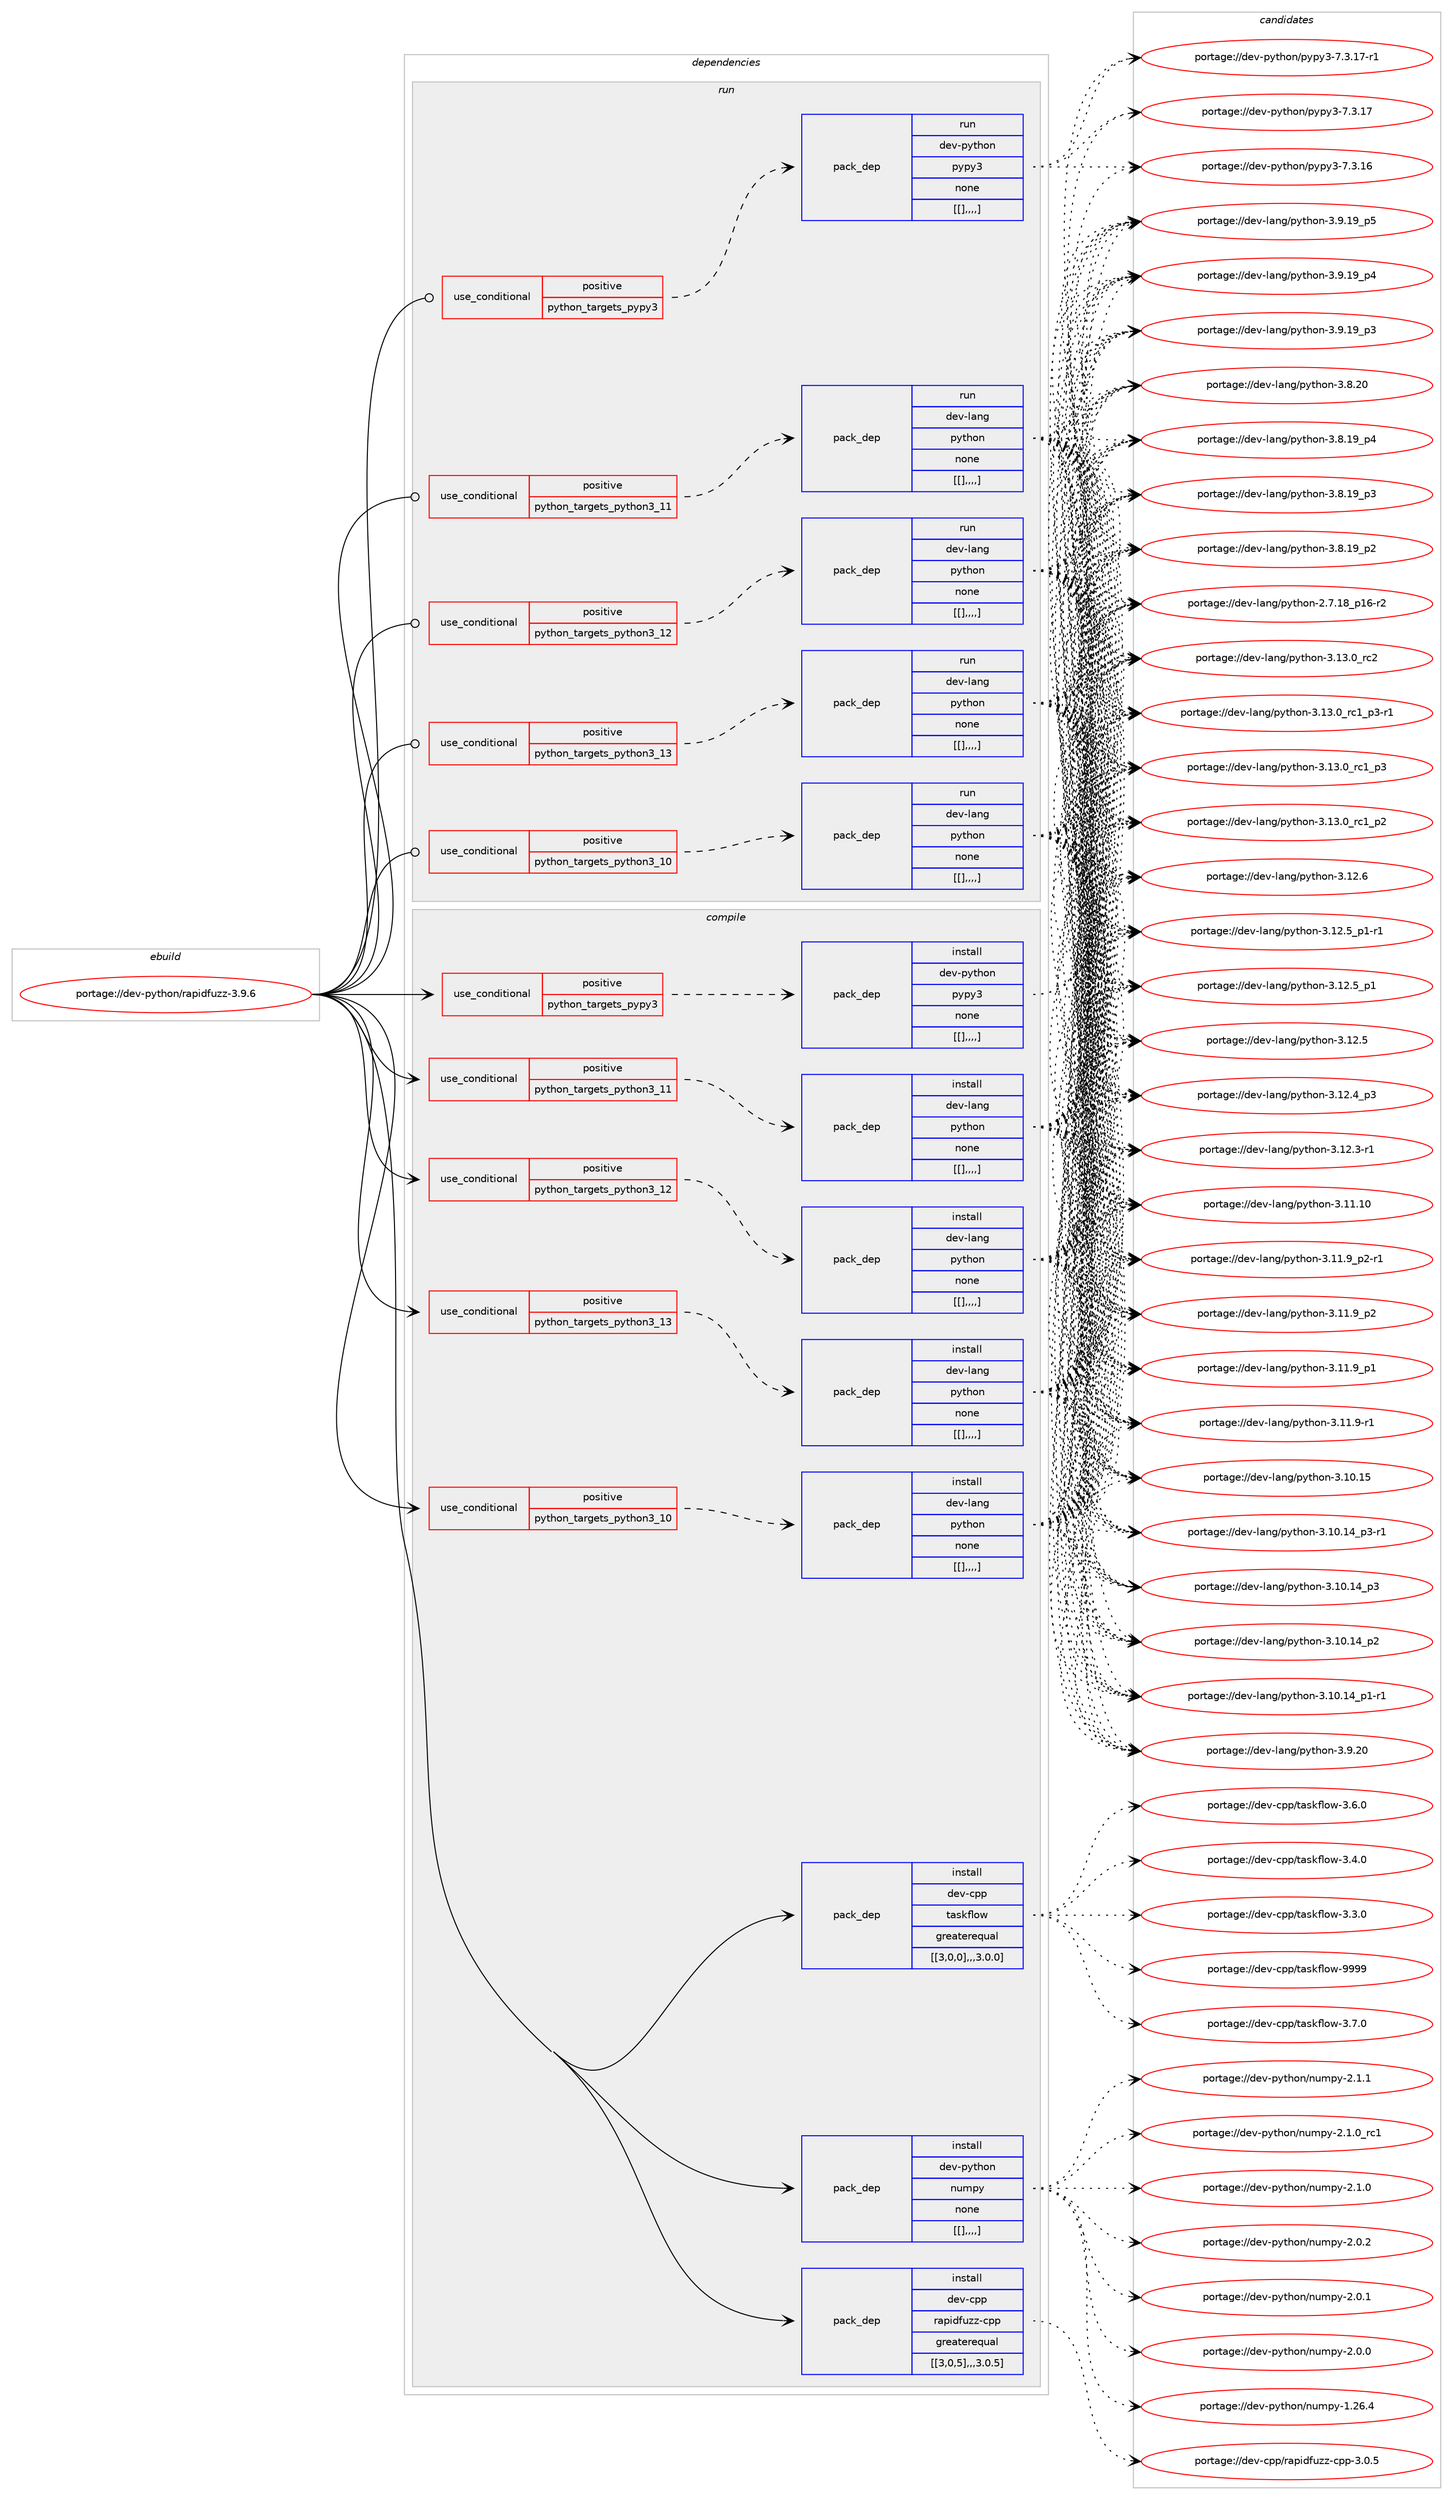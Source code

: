 digraph prolog {

# *************
# Graph options
# *************

newrank=true;
concentrate=true;
compound=true;
graph [rankdir=LR,fontname=Helvetica,fontsize=10,ranksep=1.5];#, ranksep=2.5, nodesep=0.2];
edge  [arrowhead=vee];
node  [fontname=Helvetica,fontsize=10];

# **********
# The ebuild
# **********

subgraph cluster_leftcol {
color=gray;
label=<<i>ebuild</i>>;
id [label="portage://dev-python/rapidfuzz-3.9.6", color=red, width=4, href="../dev-python/rapidfuzz-3.9.6.svg"];
}

# ****************
# The dependencies
# ****************

subgraph cluster_midcol {
color=gray;
label=<<i>dependencies</i>>;
subgraph cluster_compile {
fillcolor="#eeeeee";
style=filled;
label=<<i>compile</i>>;
subgraph cond39805 {
dependency163548 [label=<<TABLE BORDER="0" CELLBORDER="1" CELLSPACING="0" CELLPADDING="4"><TR><TD ROWSPAN="3" CELLPADDING="10">use_conditional</TD></TR><TR><TD>positive</TD></TR><TR><TD>python_targets_pypy3</TD></TR></TABLE>>, shape=none, color=red];
subgraph pack122482 {
dependency163549 [label=<<TABLE BORDER="0" CELLBORDER="1" CELLSPACING="0" CELLPADDING="4" WIDTH="220"><TR><TD ROWSPAN="6" CELLPADDING="30">pack_dep</TD></TR><TR><TD WIDTH="110">install</TD></TR><TR><TD>dev-python</TD></TR><TR><TD>pypy3</TD></TR><TR><TD>none</TD></TR><TR><TD>[[],,,,]</TD></TR></TABLE>>, shape=none, color=blue];
}
dependency163548:e -> dependency163549:w [weight=20,style="dashed",arrowhead="vee"];
}
id:e -> dependency163548:w [weight=20,style="solid",arrowhead="vee"];
subgraph cond39806 {
dependency163550 [label=<<TABLE BORDER="0" CELLBORDER="1" CELLSPACING="0" CELLPADDING="4"><TR><TD ROWSPAN="3" CELLPADDING="10">use_conditional</TD></TR><TR><TD>positive</TD></TR><TR><TD>python_targets_python3_10</TD></TR></TABLE>>, shape=none, color=red];
subgraph pack122483 {
dependency163551 [label=<<TABLE BORDER="0" CELLBORDER="1" CELLSPACING="0" CELLPADDING="4" WIDTH="220"><TR><TD ROWSPAN="6" CELLPADDING="30">pack_dep</TD></TR><TR><TD WIDTH="110">install</TD></TR><TR><TD>dev-lang</TD></TR><TR><TD>python</TD></TR><TR><TD>none</TD></TR><TR><TD>[[],,,,]</TD></TR></TABLE>>, shape=none, color=blue];
}
dependency163550:e -> dependency163551:w [weight=20,style="dashed",arrowhead="vee"];
}
id:e -> dependency163550:w [weight=20,style="solid",arrowhead="vee"];
subgraph cond39807 {
dependency163552 [label=<<TABLE BORDER="0" CELLBORDER="1" CELLSPACING="0" CELLPADDING="4"><TR><TD ROWSPAN="3" CELLPADDING="10">use_conditional</TD></TR><TR><TD>positive</TD></TR><TR><TD>python_targets_python3_11</TD></TR></TABLE>>, shape=none, color=red];
subgraph pack122484 {
dependency163553 [label=<<TABLE BORDER="0" CELLBORDER="1" CELLSPACING="0" CELLPADDING="4" WIDTH="220"><TR><TD ROWSPAN="6" CELLPADDING="30">pack_dep</TD></TR><TR><TD WIDTH="110">install</TD></TR><TR><TD>dev-lang</TD></TR><TR><TD>python</TD></TR><TR><TD>none</TD></TR><TR><TD>[[],,,,]</TD></TR></TABLE>>, shape=none, color=blue];
}
dependency163552:e -> dependency163553:w [weight=20,style="dashed",arrowhead="vee"];
}
id:e -> dependency163552:w [weight=20,style="solid",arrowhead="vee"];
subgraph cond39808 {
dependency163554 [label=<<TABLE BORDER="0" CELLBORDER="1" CELLSPACING="0" CELLPADDING="4"><TR><TD ROWSPAN="3" CELLPADDING="10">use_conditional</TD></TR><TR><TD>positive</TD></TR><TR><TD>python_targets_python3_12</TD></TR></TABLE>>, shape=none, color=red];
subgraph pack122485 {
dependency163555 [label=<<TABLE BORDER="0" CELLBORDER="1" CELLSPACING="0" CELLPADDING="4" WIDTH="220"><TR><TD ROWSPAN="6" CELLPADDING="30">pack_dep</TD></TR><TR><TD WIDTH="110">install</TD></TR><TR><TD>dev-lang</TD></TR><TR><TD>python</TD></TR><TR><TD>none</TD></TR><TR><TD>[[],,,,]</TD></TR></TABLE>>, shape=none, color=blue];
}
dependency163554:e -> dependency163555:w [weight=20,style="dashed",arrowhead="vee"];
}
id:e -> dependency163554:w [weight=20,style="solid",arrowhead="vee"];
subgraph cond39809 {
dependency163556 [label=<<TABLE BORDER="0" CELLBORDER="1" CELLSPACING="0" CELLPADDING="4"><TR><TD ROWSPAN="3" CELLPADDING="10">use_conditional</TD></TR><TR><TD>positive</TD></TR><TR><TD>python_targets_python3_13</TD></TR></TABLE>>, shape=none, color=red];
subgraph pack122486 {
dependency163557 [label=<<TABLE BORDER="0" CELLBORDER="1" CELLSPACING="0" CELLPADDING="4" WIDTH="220"><TR><TD ROWSPAN="6" CELLPADDING="30">pack_dep</TD></TR><TR><TD WIDTH="110">install</TD></TR><TR><TD>dev-lang</TD></TR><TR><TD>python</TD></TR><TR><TD>none</TD></TR><TR><TD>[[],,,,]</TD></TR></TABLE>>, shape=none, color=blue];
}
dependency163556:e -> dependency163557:w [weight=20,style="dashed",arrowhead="vee"];
}
id:e -> dependency163556:w [weight=20,style="solid",arrowhead="vee"];
subgraph pack122487 {
dependency163558 [label=<<TABLE BORDER="0" CELLBORDER="1" CELLSPACING="0" CELLPADDING="4" WIDTH="220"><TR><TD ROWSPAN="6" CELLPADDING="30">pack_dep</TD></TR><TR><TD WIDTH="110">install</TD></TR><TR><TD>dev-cpp</TD></TR><TR><TD>rapidfuzz-cpp</TD></TR><TR><TD>greaterequal</TD></TR><TR><TD>[[3,0,5],,,3.0.5]</TD></TR></TABLE>>, shape=none, color=blue];
}
id:e -> dependency163558:w [weight=20,style="solid",arrowhead="vee"];
subgraph pack122488 {
dependency163559 [label=<<TABLE BORDER="0" CELLBORDER="1" CELLSPACING="0" CELLPADDING="4" WIDTH="220"><TR><TD ROWSPAN="6" CELLPADDING="30">pack_dep</TD></TR><TR><TD WIDTH="110">install</TD></TR><TR><TD>dev-cpp</TD></TR><TR><TD>taskflow</TD></TR><TR><TD>greaterequal</TD></TR><TR><TD>[[3,0,0],,,3.0.0]</TD></TR></TABLE>>, shape=none, color=blue];
}
id:e -> dependency163559:w [weight=20,style="solid",arrowhead="vee"];
subgraph pack122489 {
dependency163560 [label=<<TABLE BORDER="0" CELLBORDER="1" CELLSPACING="0" CELLPADDING="4" WIDTH="220"><TR><TD ROWSPAN="6" CELLPADDING="30">pack_dep</TD></TR><TR><TD WIDTH="110">install</TD></TR><TR><TD>dev-python</TD></TR><TR><TD>numpy</TD></TR><TR><TD>none</TD></TR><TR><TD>[[],,,,]</TD></TR></TABLE>>, shape=none, color=blue];
}
id:e -> dependency163560:w [weight=20,style="solid",arrowhead="vee"];
}
subgraph cluster_compileandrun {
fillcolor="#eeeeee";
style=filled;
label=<<i>compile and run</i>>;
}
subgraph cluster_run {
fillcolor="#eeeeee";
style=filled;
label=<<i>run</i>>;
subgraph cond39810 {
dependency163561 [label=<<TABLE BORDER="0" CELLBORDER="1" CELLSPACING="0" CELLPADDING="4"><TR><TD ROWSPAN="3" CELLPADDING="10">use_conditional</TD></TR><TR><TD>positive</TD></TR><TR><TD>python_targets_pypy3</TD></TR></TABLE>>, shape=none, color=red];
subgraph pack122490 {
dependency163562 [label=<<TABLE BORDER="0" CELLBORDER="1" CELLSPACING="0" CELLPADDING="4" WIDTH="220"><TR><TD ROWSPAN="6" CELLPADDING="30">pack_dep</TD></TR><TR><TD WIDTH="110">run</TD></TR><TR><TD>dev-python</TD></TR><TR><TD>pypy3</TD></TR><TR><TD>none</TD></TR><TR><TD>[[],,,,]</TD></TR></TABLE>>, shape=none, color=blue];
}
dependency163561:e -> dependency163562:w [weight=20,style="dashed",arrowhead="vee"];
}
id:e -> dependency163561:w [weight=20,style="solid",arrowhead="odot"];
subgraph cond39811 {
dependency163563 [label=<<TABLE BORDER="0" CELLBORDER="1" CELLSPACING="0" CELLPADDING="4"><TR><TD ROWSPAN="3" CELLPADDING="10">use_conditional</TD></TR><TR><TD>positive</TD></TR><TR><TD>python_targets_python3_10</TD></TR></TABLE>>, shape=none, color=red];
subgraph pack122491 {
dependency163564 [label=<<TABLE BORDER="0" CELLBORDER="1" CELLSPACING="0" CELLPADDING="4" WIDTH="220"><TR><TD ROWSPAN="6" CELLPADDING="30">pack_dep</TD></TR><TR><TD WIDTH="110">run</TD></TR><TR><TD>dev-lang</TD></TR><TR><TD>python</TD></TR><TR><TD>none</TD></TR><TR><TD>[[],,,,]</TD></TR></TABLE>>, shape=none, color=blue];
}
dependency163563:e -> dependency163564:w [weight=20,style="dashed",arrowhead="vee"];
}
id:e -> dependency163563:w [weight=20,style="solid",arrowhead="odot"];
subgraph cond39812 {
dependency163565 [label=<<TABLE BORDER="0" CELLBORDER="1" CELLSPACING="0" CELLPADDING="4"><TR><TD ROWSPAN="3" CELLPADDING="10">use_conditional</TD></TR><TR><TD>positive</TD></TR><TR><TD>python_targets_python3_11</TD></TR></TABLE>>, shape=none, color=red];
subgraph pack122492 {
dependency163566 [label=<<TABLE BORDER="0" CELLBORDER="1" CELLSPACING="0" CELLPADDING="4" WIDTH="220"><TR><TD ROWSPAN="6" CELLPADDING="30">pack_dep</TD></TR><TR><TD WIDTH="110">run</TD></TR><TR><TD>dev-lang</TD></TR><TR><TD>python</TD></TR><TR><TD>none</TD></TR><TR><TD>[[],,,,]</TD></TR></TABLE>>, shape=none, color=blue];
}
dependency163565:e -> dependency163566:w [weight=20,style="dashed",arrowhead="vee"];
}
id:e -> dependency163565:w [weight=20,style="solid",arrowhead="odot"];
subgraph cond39813 {
dependency163567 [label=<<TABLE BORDER="0" CELLBORDER="1" CELLSPACING="0" CELLPADDING="4"><TR><TD ROWSPAN="3" CELLPADDING="10">use_conditional</TD></TR><TR><TD>positive</TD></TR><TR><TD>python_targets_python3_12</TD></TR></TABLE>>, shape=none, color=red];
subgraph pack122493 {
dependency163568 [label=<<TABLE BORDER="0" CELLBORDER="1" CELLSPACING="0" CELLPADDING="4" WIDTH="220"><TR><TD ROWSPAN="6" CELLPADDING="30">pack_dep</TD></TR><TR><TD WIDTH="110">run</TD></TR><TR><TD>dev-lang</TD></TR><TR><TD>python</TD></TR><TR><TD>none</TD></TR><TR><TD>[[],,,,]</TD></TR></TABLE>>, shape=none, color=blue];
}
dependency163567:e -> dependency163568:w [weight=20,style="dashed",arrowhead="vee"];
}
id:e -> dependency163567:w [weight=20,style="solid",arrowhead="odot"];
subgraph cond39814 {
dependency163569 [label=<<TABLE BORDER="0" CELLBORDER="1" CELLSPACING="0" CELLPADDING="4"><TR><TD ROWSPAN="3" CELLPADDING="10">use_conditional</TD></TR><TR><TD>positive</TD></TR><TR><TD>python_targets_python3_13</TD></TR></TABLE>>, shape=none, color=red];
subgraph pack122494 {
dependency163570 [label=<<TABLE BORDER="0" CELLBORDER="1" CELLSPACING="0" CELLPADDING="4" WIDTH="220"><TR><TD ROWSPAN="6" CELLPADDING="30">pack_dep</TD></TR><TR><TD WIDTH="110">run</TD></TR><TR><TD>dev-lang</TD></TR><TR><TD>python</TD></TR><TR><TD>none</TD></TR><TR><TD>[[],,,,]</TD></TR></TABLE>>, shape=none, color=blue];
}
dependency163569:e -> dependency163570:w [weight=20,style="dashed",arrowhead="vee"];
}
id:e -> dependency163569:w [weight=20,style="solid",arrowhead="odot"];
}
}

# **************
# The candidates
# **************

subgraph cluster_choices {
rank=same;
color=gray;
label=<<i>candidates</i>>;

subgraph choice122482 {
color=black;
nodesep=1;
choice100101118451121211161041111104711212111212151455546514649554511449 [label="portage://dev-python/pypy3-7.3.17-r1", color=red, width=4,href="../dev-python/pypy3-7.3.17-r1.svg"];
choice10010111845112121116104111110471121211121215145554651464955 [label="portage://dev-python/pypy3-7.3.17", color=red, width=4,href="../dev-python/pypy3-7.3.17.svg"];
choice10010111845112121116104111110471121211121215145554651464954 [label="portage://dev-python/pypy3-7.3.16", color=red, width=4,href="../dev-python/pypy3-7.3.16.svg"];
dependency163549:e -> choice100101118451121211161041111104711212111212151455546514649554511449:w [style=dotted,weight="100"];
dependency163549:e -> choice10010111845112121116104111110471121211121215145554651464955:w [style=dotted,weight="100"];
dependency163549:e -> choice10010111845112121116104111110471121211121215145554651464954:w [style=dotted,weight="100"];
}
subgraph choice122483 {
color=black;
nodesep=1;
choice10010111845108971101034711212111610411111045514649514648951149950 [label="portage://dev-lang/python-3.13.0_rc2", color=red, width=4,href="../dev-lang/python-3.13.0_rc2.svg"];
choice1001011184510897110103471121211161041111104551464951464895114994995112514511449 [label="portage://dev-lang/python-3.13.0_rc1_p3-r1", color=red, width=4,href="../dev-lang/python-3.13.0_rc1_p3-r1.svg"];
choice100101118451089711010347112121116104111110455146495146489511499499511251 [label="portage://dev-lang/python-3.13.0_rc1_p3", color=red, width=4,href="../dev-lang/python-3.13.0_rc1_p3.svg"];
choice100101118451089711010347112121116104111110455146495146489511499499511250 [label="portage://dev-lang/python-3.13.0_rc1_p2", color=red, width=4,href="../dev-lang/python-3.13.0_rc1_p2.svg"];
choice10010111845108971101034711212111610411111045514649504654 [label="portage://dev-lang/python-3.12.6", color=red, width=4,href="../dev-lang/python-3.12.6.svg"];
choice1001011184510897110103471121211161041111104551464950465395112494511449 [label="portage://dev-lang/python-3.12.5_p1-r1", color=red, width=4,href="../dev-lang/python-3.12.5_p1-r1.svg"];
choice100101118451089711010347112121116104111110455146495046539511249 [label="portage://dev-lang/python-3.12.5_p1", color=red, width=4,href="../dev-lang/python-3.12.5_p1.svg"];
choice10010111845108971101034711212111610411111045514649504653 [label="portage://dev-lang/python-3.12.5", color=red, width=4,href="../dev-lang/python-3.12.5.svg"];
choice100101118451089711010347112121116104111110455146495046529511251 [label="portage://dev-lang/python-3.12.4_p3", color=red, width=4,href="../dev-lang/python-3.12.4_p3.svg"];
choice100101118451089711010347112121116104111110455146495046514511449 [label="portage://dev-lang/python-3.12.3-r1", color=red, width=4,href="../dev-lang/python-3.12.3-r1.svg"];
choice1001011184510897110103471121211161041111104551464949464948 [label="portage://dev-lang/python-3.11.10", color=red, width=4,href="../dev-lang/python-3.11.10.svg"];
choice1001011184510897110103471121211161041111104551464949465795112504511449 [label="portage://dev-lang/python-3.11.9_p2-r1", color=red, width=4,href="../dev-lang/python-3.11.9_p2-r1.svg"];
choice100101118451089711010347112121116104111110455146494946579511250 [label="portage://dev-lang/python-3.11.9_p2", color=red, width=4,href="../dev-lang/python-3.11.9_p2.svg"];
choice100101118451089711010347112121116104111110455146494946579511249 [label="portage://dev-lang/python-3.11.9_p1", color=red, width=4,href="../dev-lang/python-3.11.9_p1.svg"];
choice100101118451089711010347112121116104111110455146494946574511449 [label="portage://dev-lang/python-3.11.9-r1", color=red, width=4,href="../dev-lang/python-3.11.9-r1.svg"];
choice1001011184510897110103471121211161041111104551464948464953 [label="portage://dev-lang/python-3.10.15", color=red, width=4,href="../dev-lang/python-3.10.15.svg"];
choice100101118451089711010347112121116104111110455146494846495295112514511449 [label="portage://dev-lang/python-3.10.14_p3-r1", color=red, width=4,href="../dev-lang/python-3.10.14_p3-r1.svg"];
choice10010111845108971101034711212111610411111045514649484649529511251 [label="portage://dev-lang/python-3.10.14_p3", color=red, width=4,href="../dev-lang/python-3.10.14_p3.svg"];
choice10010111845108971101034711212111610411111045514649484649529511250 [label="portage://dev-lang/python-3.10.14_p2", color=red, width=4,href="../dev-lang/python-3.10.14_p2.svg"];
choice100101118451089711010347112121116104111110455146494846495295112494511449 [label="portage://dev-lang/python-3.10.14_p1-r1", color=red, width=4,href="../dev-lang/python-3.10.14_p1-r1.svg"];
choice10010111845108971101034711212111610411111045514657465048 [label="portage://dev-lang/python-3.9.20", color=red, width=4,href="../dev-lang/python-3.9.20.svg"];
choice100101118451089711010347112121116104111110455146574649579511253 [label="portage://dev-lang/python-3.9.19_p5", color=red, width=4,href="../dev-lang/python-3.9.19_p5.svg"];
choice100101118451089711010347112121116104111110455146574649579511252 [label="portage://dev-lang/python-3.9.19_p4", color=red, width=4,href="../dev-lang/python-3.9.19_p4.svg"];
choice100101118451089711010347112121116104111110455146574649579511251 [label="portage://dev-lang/python-3.9.19_p3", color=red, width=4,href="../dev-lang/python-3.9.19_p3.svg"];
choice10010111845108971101034711212111610411111045514656465048 [label="portage://dev-lang/python-3.8.20", color=red, width=4,href="../dev-lang/python-3.8.20.svg"];
choice100101118451089711010347112121116104111110455146564649579511252 [label="portage://dev-lang/python-3.8.19_p4", color=red, width=4,href="../dev-lang/python-3.8.19_p4.svg"];
choice100101118451089711010347112121116104111110455146564649579511251 [label="portage://dev-lang/python-3.8.19_p3", color=red, width=4,href="../dev-lang/python-3.8.19_p3.svg"];
choice100101118451089711010347112121116104111110455146564649579511250 [label="portage://dev-lang/python-3.8.19_p2", color=red, width=4,href="../dev-lang/python-3.8.19_p2.svg"];
choice100101118451089711010347112121116104111110455046554649569511249544511450 [label="portage://dev-lang/python-2.7.18_p16-r2", color=red, width=4,href="../dev-lang/python-2.7.18_p16-r2.svg"];
dependency163551:e -> choice10010111845108971101034711212111610411111045514649514648951149950:w [style=dotted,weight="100"];
dependency163551:e -> choice1001011184510897110103471121211161041111104551464951464895114994995112514511449:w [style=dotted,weight="100"];
dependency163551:e -> choice100101118451089711010347112121116104111110455146495146489511499499511251:w [style=dotted,weight="100"];
dependency163551:e -> choice100101118451089711010347112121116104111110455146495146489511499499511250:w [style=dotted,weight="100"];
dependency163551:e -> choice10010111845108971101034711212111610411111045514649504654:w [style=dotted,weight="100"];
dependency163551:e -> choice1001011184510897110103471121211161041111104551464950465395112494511449:w [style=dotted,weight="100"];
dependency163551:e -> choice100101118451089711010347112121116104111110455146495046539511249:w [style=dotted,weight="100"];
dependency163551:e -> choice10010111845108971101034711212111610411111045514649504653:w [style=dotted,weight="100"];
dependency163551:e -> choice100101118451089711010347112121116104111110455146495046529511251:w [style=dotted,weight="100"];
dependency163551:e -> choice100101118451089711010347112121116104111110455146495046514511449:w [style=dotted,weight="100"];
dependency163551:e -> choice1001011184510897110103471121211161041111104551464949464948:w [style=dotted,weight="100"];
dependency163551:e -> choice1001011184510897110103471121211161041111104551464949465795112504511449:w [style=dotted,weight="100"];
dependency163551:e -> choice100101118451089711010347112121116104111110455146494946579511250:w [style=dotted,weight="100"];
dependency163551:e -> choice100101118451089711010347112121116104111110455146494946579511249:w [style=dotted,weight="100"];
dependency163551:e -> choice100101118451089711010347112121116104111110455146494946574511449:w [style=dotted,weight="100"];
dependency163551:e -> choice1001011184510897110103471121211161041111104551464948464953:w [style=dotted,weight="100"];
dependency163551:e -> choice100101118451089711010347112121116104111110455146494846495295112514511449:w [style=dotted,weight="100"];
dependency163551:e -> choice10010111845108971101034711212111610411111045514649484649529511251:w [style=dotted,weight="100"];
dependency163551:e -> choice10010111845108971101034711212111610411111045514649484649529511250:w [style=dotted,weight="100"];
dependency163551:e -> choice100101118451089711010347112121116104111110455146494846495295112494511449:w [style=dotted,weight="100"];
dependency163551:e -> choice10010111845108971101034711212111610411111045514657465048:w [style=dotted,weight="100"];
dependency163551:e -> choice100101118451089711010347112121116104111110455146574649579511253:w [style=dotted,weight="100"];
dependency163551:e -> choice100101118451089711010347112121116104111110455146574649579511252:w [style=dotted,weight="100"];
dependency163551:e -> choice100101118451089711010347112121116104111110455146574649579511251:w [style=dotted,weight="100"];
dependency163551:e -> choice10010111845108971101034711212111610411111045514656465048:w [style=dotted,weight="100"];
dependency163551:e -> choice100101118451089711010347112121116104111110455146564649579511252:w [style=dotted,weight="100"];
dependency163551:e -> choice100101118451089711010347112121116104111110455146564649579511251:w [style=dotted,weight="100"];
dependency163551:e -> choice100101118451089711010347112121116104111110455146564649579511250:w [style=dotted,weight="100"];
dependency163551:e -> choice100101118451089711010347112121116104111110455046554649569511249544511450:w [style=dotted,weight="100"];
}
subgraph choice122484 {
color=black;
nodesep=1;
choice10010111845108971101034711212111610411111045514649514648951149950 [label="portage://dev-lang/python-3.13.0_rc2", color=red, width=4,href="../dev-lang/python-3.13.0_rc2.svg"];
choice1001011184510897110103471121211161041111104551464951464895114994995112514511449 [label="portage://dev-lang/python-3.13.0_rc1_p3-r1", color=red, width=4,href="../dev-lang/python-3.13.0_rc1_p3-r1.svg"];
choice100101118451089711010347112121116104111110455146495146489511499499511251 [label="portage://dev-lang/python-3.13.0_rc1_p3", color=red, width=4,href="../dev-lang/python-3.13.0_rc1_p3.svg"];
choice100101118451089711010347112121116104111110455146495146489511499499511250 [label="portage://dev-lang/python-3.13.0_rc1_p2", color=red, width=4,href="../dev-lang/python-3.13.0_rc1_p2.svg"];
choice10010111845108971101034711212111610411111045514649504654 [label="portage://dev-lang/python-3.12.6", color=red, width=4,href="../dev-lang/python-3.12.6.svg"];
choice1001011184510897110103471121211161041111104551464950465395112494511449 [label="portage://dev-lang/python-3.12.5_p1-r1", color=red, width=4,href="../dev-lang/python-3.12.5_p1-r1.svg"];
choice100101118451089711010347112121116104111110455146495046539511249 [label="portage://dev-lang/python-3.12.5_p1", color=red, width=4,href="../dev-lang/python-3.12.5_p1.svg"];
choice10010111845108971101034711212111610411111045514649504653 [label="portage://dev-lang/python-3.12.5", color=red, width=4,href="../dev-lang/python-3.12.5.svg"];
choice100101118451089711010347112121116104111110455146495046529511251 [label="portage://dev-lang/python-3.12.4_p3", color=red, width=4,href="../dev-lang/python-3.12.4_p3.svg"];
choice100101118451089711010347112121116104111110455146495046514511449 [label="portage://dev-lang/python-3.12.3-r1", color=red, width=4,href="../dev-lang/python-3.12.3-r1.svg"];
choice1001011184510897110103471121211161041111104551464949464948 [label="portage://dev-lang/python-3.11.10", color=red, width=4,href="../dev-lang/python-3.11.10.svg"];
choice1001011184510897110103471121211161041111104551464949465795112504511449 [label="portage://dev-lang/python-3.11.9_p2-r1", color=red, width=4,href="../dev-lang/python-3.11.9_p2-r1.svg"];
choice100101118451089711010347112121116104111110455146494946579511250 [label="portage://dev-lang/python-3.11.9_p2", color=red, width=4,href="../dev-lang/python-3.11.9_p2.svg"];
choice100101118451089711010347112121116104111110455146494946579511249 [label="portage://dev-lang/python-3.11.9_p1", color=red, width=4,href="../dev-lang/python-3.11.9_p1.svg"];
choice100101118451089711010347112121116104111110455146494946574511449 [label="portage://dev-lang/python-3.11.9-r1", color=red, width=4,href="../dev-lang/python-3.11.9-r1.svg"];
choice1001011184510897110103471121211161041111104551464948464953 [label="portage://dev-lang/python-3.10.15", color=red, width=4,href="../dev-lang/python-3.10.15.svg"];
choice100101118451089711010347112121116104111110455146494846495295112514511449 [label="portage://dev-lang/python-3.10.14_p3-r1", color=red, width=4,href="../dev-lang/python-3.10.14_p3-r1.svg"];
choice10010111845108971101034711212111610411111045514649484649529511251 [label="portage://dev-lang/python-3.10.14_p3", color=red, width=4,href="../dev-lang/python-3.10.14_p3.svg"];
choice10010111845108971101034711212111610411111045514649484649529511250 [label="portage://dev-lang/python-3.10.14_p2", color=red, width=4,href="../dev-lang/python-3.10.14_p2.svg"];
choice100101118451089711010347112121116104111110455146494846495295112494511449 [label="portage://dev-lang/python-3.10.14_p1-r1", color=red, width=4,href="../dev-lang/python-3.10.14_p1-r1.svg"];
choice10010111845108971101034711212111610411111045514657465048 [label="portage://dev-lang/python-3.9.20", color=red, width=4,href="../dev-lang/python-3.9.20.svg"];
choice100101118451089711010347112121116104111110455146574649579511253 [label="portage://dev-lang/python-3.9.19_p5", color=red, width=4,href="../dev-lang/python-3.9.19_p5.svg"];
choice100101118451089711010347112121116104111110455146574649579511252 [label="portage://dev-lang/python-3.9.19_p4", color=red, width=4,href="../dev-lang/python-3.9.19_p4.svg"];
choice100101118451089711010347112121116104111110455146574649579511251 [label="portage://dev-lang/python-3.9.19_p3", color=red, width=4,href="../dev-lang/python-3.9.19_p3.svg"];
choice10010111845108971101034711212111610411111045514656465048 [label="portage://dev-lang/python-3.8.20", color=red, width=4,href="../dev-lang/python-3.8.20.svg"];
choice100101118451089711010347112121116104111110455146564649579511252 [label="portage://dev-lang/python-3.8.19_p4", color=red, width=4,href="../dev-lang/python-3.8.19_p4.svg"];
choice100101118451089711010347112121116104111110455146564649579511251 [label="portage://dev-lang/python-3.8.19_p3", color=red, width=4,href="../dev-lang/python-3.8.19_p3.svg"];
choice100101118451089711010347112121116104111110455146564649579511250 [label="portage://dev-lang/python-3.8.19_p2", color=red, width=4,href="../dev-lang/python-3.8.19_p2.svg"];
choice100101118451089711010347112121116104111110455046554649569511249544511450 [label="portage://dev-lang/python-2.7.18_p16-r2", color=red, width=4,href="../dev-lang/python-2.7.18_p16-r2.svg"];
dependency163553:e -> choice10010111845108971101034711212111610411111045514649514648951149950:w [style=dotted,weight="100"];
dependency163553:e -> choice1001011184510897110103471121211161041111104551464951464895114994995112514511449:w [style=dotted,weight="100"];
dependency163553:e -> choice100101118451089711010347112121116104111110455146495146489511499499511251:w [style=dotted,weight="100"];
dependency163553:e -> choice100101118451089711010347112121116104111110455146495146489511499499511250:w [style=dotted,weight="100"];
dependency163553:e -> choice10010111845108971101034711212111610411111045514649504654:w [style=dotted,weight="100"];
dependency163553:e -> choice1001011184510897110103471121211161041111104551464950465395112494511449:w [style=dotted,weight="100"];
dependency163553:e -> choice100101118451089711010347112121116104111110455146495046539511249:w [style=dotted,weight="100"];
dependency163553:e -> choice10010111845108971101034711212111610411111045514649504653:w [style=dotted,weight="100"];
dependency163553:e -> choice100101118451089711010347112121116104111110455146495046529511251:w [style=dotted,weight="100"];
dependency163553:e -> choice100101118451089711010347112121116104111110455146495046514511449:w [style=dotted,weight="100"];
dependency163553:e -> choice1001011184510897110103471121211161041111104551464949464948:w [style=dotted,weight="100"];
dependency163553:e -> choice1001011184510897110103471121211161041111104551464949465795112504511449:w [style=dotted,weight="100"];
dependency163553:e -> choice100101118451089711010347112121116104111110455146494946579511250:w [style=dotted,weight="100"];
dependency163553:e -> choice100101118451089711010347112121116104111110455146494946579511249:w [style=dotted,weight="100"];
dependency163553:e -> choice100101118451089711010347112121116104111110455146494946574511449:w [style=dotted,weight="100"];
dependency163553:e -> choice1001011184510897110103471121211161041111104551464948464953:w [style=dotted,weight="100"];
dependency163553:e -> choice100101118451089711010347112121116104111110455146494846495295112514511449:w [style=dotted,weight="100"];
dependency163553:e -> choice10010111845108971101034711212111610411111045514649484649529511251:w [style=dotted,weight="100"];
dependency163553:e -> choice10010111845108971101034711212111610411111045514649484649529511250:w [style=dotted,weight="100"];
dependency163553:e -> choice100101118451089711010347112121116104111110455146494846495295112494511449:w [style=dotted,weight="100"];
dependency163553:e -> choice10010111845108971101034711212111610411111045514657465048:w [style=dotted,weight="100"];
dependency163553:e -> choice100101118451089711010347112121116104111110455146574649579511253:w [style=dotted,weight="100"];
dependency163553:e -> choice100101118451089711010347112121116104111110455146574649579511252:w [style=dotted,weight="100"];
dependency163553:e -> choice100101118451089711010347112121116104111110455146574649579511251:w [style=dotted,weight="100"];
dependency163553:e -> choice10010111845108971101034711212111610411111045514656465048:w [style=dotted,weight="100"];
dependency163553:e -> choice100101118451089711010347112121116104111110455146564649579511252:w [style=dotted,weight="100"];
dependency163553:e -> choice100101118451089711010347112121116104111110455146564649579511251:w [style=dotted,weight="100"];
dependency163553:e -> choice100101118451089711010347112121116104111110455146564649579511250:w [style=dotted,weight="100"];
dependency163553:e -> choice100101118451089711010347112121116104111110455046554649569511249544511450:w [style=dotted,weight="100"];
}
subgraph choice122485 {
color=black;
nodesep=1;
choice10010111845108971101034711212111610411111045514649514648951149950 [label="portage://dev-lang/python-3.13.0_rc2", color=red, width=4,href="../dev-lang/python-3.13.0_rc2.svg"];
choice1001011184510897110103471121211161041111104551464951464895114994995112514511449 [label="portage://dev-lang/python-3.13.0_rc1_p3-r1", color=red, width=4,href="../dev-lang/python-3.13.0_rc1_p3-r1.svg"];
choice100101118451089711010347112121116104111110455146495146489511499499511251 [label="portage://dev-lang/python-3.13.0_rc1_p3", color=red, width=4,href="../dev-lang/python-3.13.0_rc1_p3.svg"];
choice100101118451089711010347112121116104111110455146495146489511499499511250 [label="portage://dev-lang/python-3.13.0_rc1_p2", color=red, width=4,href="../dev-lang/python-3.13.0_rc1_p2.svg"];
choice10010111845108971101034711212111610411111045514649504654 [label="portage://dev-lang/python-3.12.6", color=red, width=4,href="../dev-lang/python-3.12.6.svg"];
choice1001011184510897110103471121211161041111104551464950465395112494511449 [label="portage://dev-lang/python-3.12.5_p1-r1", color=red, width=4,href="../dev-lang/python-3.12.5_p1-r1.svg"];
choice100101118451089711010347112121116104111110455146495046539511249 [label="portage://dev-lang/python-3.12.5_p1", color=red, width=4,href="../dev-lang/python-3.12.5_p1.svg"];
choice10010111845108971101034711212111610411111045514649504653 [label="portage://dev-lang/python-3.12.5", color=red, width=4,href="../dev-lang/python-3.12.5.svg"];
choice100101118451089711010347112121116104111110455146495046529511251 [label="portage://dev-lang/python-3.12.4_p3", color=red, width=4,href="../dev-lang/python-3.12.4_p3.svg"];
choice100101118451089711010347112121116104111110455146495046514511449 [label="portage://dev-lang/python-3.12.3-r1", color=red, width=4,href="../dev-lang/python-3.12.3-r1.svg"];
choice1001011184510897110103471121211161041111104551464949464948 [label="portage://dev-lang/python-3.11.10", color=red, width=4,href="../dev-lang/python-3.11.10.svg"];
choice1001011184510897110103471121211161041111104551464949465795112504511449 [label="portage://dev-lang/python-3.11.9_p2-r1", color=red, width=4,href="../dev-lang/python-3.11.9_p2-r1.svg"];
choice100101118451089711010347112121116104111110455146494946579511250 [label="portage://dev-lang/python-3.11.9_p2", color=red, width=4,href="../dev-lang/python-3.11.9_p2.svg"];
choice100101118451089711010347112121116104111110455146494946579511249 [label="portage://dev-lang/python-3.11.9_p1", color=red, width=4,href="../dev-lang/python-3.11.9_p1.svg"];
choice100101118451089711010347112121116104111110455146494946574511449 [label="portage://dev-lang/python-3.11.9-r1", color=red, width=4,href="../dev-lang/python-3.11.9-r1.svg"];
choice1001011184510897110103471121211161041111104551464948464953 [label="portage://dev-lang/python-3.10.15", color=red, width=4,href="../dev-lang/python-3.10.15.svg"];
choice100101118451089711010347112121116104111110455146494846495295112514511449 [label="portage://dev-lang/python-3.10.14_p3-r1", color=red, width=4,href="../dev-lang/python-3.10.14_p3-r1.svg"];
choice10010111845108971101034711212111610411111045514649484649529511251 [label="portage://dev-lang/python-3.10.14_p3", color=red, width=4,href="../dev-lang/python-3.10.14_p3.svg"];
choice10010111845108971101034711212111610411111045514649484649529511250 [label="portage://dev-lang/python-3.10.14_p2", color=red, width=4,href="../dev-lang/python-3.10.14_p2.svg"];
choice100101118451089711010347112121116104111110455146494846495295112494511449 [label="portage://dev-lang/python-3.10.14_p1-r1", color=red, width=4,href="../dev-lang/python-3.10.14_p1-r1.svg"];
choice10010111845108971101034711212111610411111045514657465048 [label="portage://dev-lang/python-3.9.20", color=red, width=4,href="../dev-lang/python-3.9.20.svg"];
choice100101118451089711010347112121116104111110455146574649579511253 [label="portage://dev-lang/python-3.9.19_p5", color=red, width=4,href="../dev-lang/python-3.9.19_p5.svg"];
choice100101118451089711010347112121116104111110455146574649579511252 [label="portage://dev-lang/python-3.9.19_p4", color=red, width=4,href="../dev-lang/python-3.9.19_p4.svg"];
choice100101118451089711010347112121116104111110455146574649579511251 [label="portage://dev-lang/python-3.9.19_p3", color=red, width=4,href="../dev-lang/python-3.9.19_p3.svg"];
choice10010111845108971101034711212111610411111045514656465048 [label="portage://dev-lang/python-3.8.20", color=red, width=4,href="../dev-lang/python-3.8.20.svg"];
choice100101118451089711010347112121116104111110455146564649579511252 [label="portage://dev-lang/python-3.8.19_p4", color=red, width=4,href="../dev-lang/python-3.8.19_p4.svg"];
choice100101118451089711010347112121116104111110455146564649579511251 [label="portage://dev-lang/python-3.8.19_p3", color=red, width=4,href="../dev-lang/python-3.8.19_p3.svg"];
choice100101118451089711010347112121116104111110455146564649579511250 [label="portage://dev-lang/python-3.8.19_p2", color=red, width=4,href="../dev-lang/python-3.8.19_p2.svg"];
choice100101118451089711010347112121116104111110455046554649569511249544511450 [label="portage://dev-lang/python-2.7.18_p16-r2", color=red, width=4,href="../dev-lang/python-2.7.18_p16-r2.svg"];
dependency163555:e -> choice10010111845108971101034711212111610411111045514649514648951149950:w [style=dotted,weight="100"];
dependency163555:e -> choice1001011184510897110103471121211161041111104551464951464895114994995112514511449:w [style=dotted,weight="100"];
dependency163555:e -> choice100101118451089711010347112121116104111110455146495146489511499499511251:w [style=dotted,weight="100"];
dependency163555:e -> choice100101118451089711010347112121116104111110455146495146489511499499511250:w [style=dotted,weight="100"];
dependency163555:e -> choice10010111845108971101034711212111610411111045514649504654:w [style=dotted,weight="100"];
dependency163555:e -> choice1001011184510897110103471121211161041111104551464950465395112494511449:w [style=dotted,weight="100"];
dependency163555:e -> choice100101118451089711010347112121116104111110455146495046539511249:w [style=dotted,weight="100"];
dependency163555:e -> choice10010111845108971101034711212111610411111045514649504653:w [style=dotted,weight="100"];
dependency163555:e -> choice100101118451089711010347112121116104111110455146495046529511251:w [style=dotted,weight="100"];
dependency163555:e -> choice100101118451089711010347112121116104111110455146495046514511449:w [style=dotted,weight="100"];
dependency163555:e -> choice1001011184510897110103471121211161041111104551464949464948:w [style=dotted,weight="100"];
dependency163555:e -> choice1001011184510897110103471121211161041111104551464949465795112504511449:w [style=dotted,weight="100"];
dependency163555:e -> choice100101118451089711010347112121116104111110455146494946579511250:w [style=dotted,weight="100"];
dependency163555:e -> choice100101118451089711010347112121116104111110455146494946579511249:w [style=dotted,weight="100"];
dependency163555:e -> choice100101118451089711010347112121116104111110455146494946574511449:w [style=dotted,weight="100"];
dependency163555:e -> choice1001011184510897110103471121211161041111104551464948464953:w [style=dotted,weight="100"];
dependency163555:e -> choice100101118451089711010347112121116104111110455146494846495295112514511449:w [style=dotted,weight="100"];
dependency163555:e -> choice10010111845108971101034711212111610411111045514649484649529511251:w [style=dotted,weight="100"];
dependency163555:e -> choice10010111845108971101034711212111610411111045514649484649529511250:w [style=dotted,weight="100"];
dependency163555:e -> choice100101118451089711010347112121116104111110455146494846495295112494511449:w [style=dotted,weight="100"];
dependency163555:e -> choice10010111845108971101034711212111610411111045514657465048:w [style=dotted,weight="100"];
dependency163555:e -> choice100101118451089711010347112121116104111110455146574649579511253:w [style=dotted,weight="100"];
dependency163555:e -> choice100101118451089711010347112121116104111110455146574649579511252:w [style=dotted,weight="100"];
dependency163555:e -> choice100101118451089711010347112121116104111110455146574649579511251:w [style=dotted,weight="100"];
dependency163555:e -> choice10010111845108971101034711212111610411111045514656465048:w [style=dotted,weight="100"];
dependency163555:e -> choice100101118451089711010347112121116104111110455146564649579511252:w [style=dotted,weight="100"];
dependency163555:e -> choice100101118451089711010347112121116104111110455146564649579511251:w [style=dotted,weight="100"];
dependency163555:e -> choice100101118451089711010347112121116104111110455146564649579511250:w [style=dotted,weight="100"];
dependency163555:e -> choice100101118451089711010347112121116104111110455046554649569511249544511450:w [style=dotted,weight="100"];
}
subgraph choice122486 {
color=black;
nodesep=1;
choice10010111845108971101034711212111610411111045514649514648951149950 [label="portage://dev-lang/python-3.13.0_rc2", color=red, width=4,href="../dev-lang/python-3.13.0_rc2.svg"];
choice1001011184510897110103471121211161041111104551464951464895114994995112514511449 [label="portage://dev-lang/python-3.13.0_rc1_p3-r1", color=red, width=4,href="../dev-lang/python-3.13.0_rc1_p3-r1.svg"];
choice100101118451089711010347112121116104111110455146495146489511499499511251 [label="portage://dev-lang/python-3.13.0_rc1_p3", color=red, width=4,href="../dev-lang/python-3.13.0_rc1_p3.svg"];
choice100101118451089711010347112121116104111110455146495146489511499499511250 [label="portage://dev-lang/python-3.13.0_rc1_p2", color=red, width=4,href="../dev-lang/python-3.13.0_rc1_p2.svg"];
choice10010111845108971101034711212111610411111045514649504654 [label="portage://dev-lang/python-3.12.6", color=red, width=4,href="../dev-lang/python-3.12.6.svg"];
choice1001011184510897110103471121211161041111104551464950465395112494511449 [label="portage://dev-lang/python-3.12.5_p1-r1", color=red, width=4,href="../dev-lang/python-3.12.5_p1-r1.svg"];
choice100101118451089711010347112121116104111110455146495046539511249 [label="portage://dev-lang/python-3.12.5_p1", color=red, width=4,href="../dev-lang/python-3.12.5_p1.svg"];
choice10010111845108971101034711212111610411111045514649504653 [label="portage://dev-lang/python-3.12.5", color=red, width=4,href="../dev-lang/python-3.12.5.svg"];
choice100101118451089711010347112121116104111110455146495046529511251 [label="portage://dev-lang/python-3.12.4_p3", color=red, width=4,href="../dev-lang/python-3.12.4_p3.svg"];
choice100101118451089711010347112121116104111110455146495046514511449 [label="portage://dev-lang/python-3.12.3-r1", color=red, width=4,href="../dev-lang/python-3.12.3-r1.svg"];
choice1001011184510897110103471121211161041111104551464949464948 [label="portage://dev-lang/python-3.11.10", color=red, width=4,href="../dev-lang/python-3.11.10.svg"];
choice1001011184510897110103471121211161041111104551464949465795112504511449 [label="portage://dev-lang/python-3.11.9_p2-r1", color=red, width=4,href="../dev-lang/python-3.11.9_p2-r1.svg"];
choice100101118451089711010347112121116104111110455146494946579511250 [label="portage://dev-lang/python-3.11.9_p2", color=red, width=4,href="../dev-lang/python-3.11.9_p2.svg"];
choice100101118451089711010347112121116104111110455146494946579511249 [label="portage://dev-lang/python-3.11.9_p1", color=red, width=4,href="../dev-lang/python-3.11.9_p1.svg"];
choice100101118451089711010347112121116104111110455146494946574511449 [label="portage://dev-lang/python-3.11.9-r1", color=red, width=4,href="../dev-lang/python-3.11.9-r1.svg"];
choice1001011184510897110103471121211161041111104551464948464953 [label="portage://dev-lang/python-3.10.15", color=red, width=4,href="../dev-lang/python-3.10.15.svg"];
choice100101118451089711010347112121116104111110455146494846495295112514511449 [label="portage://dev-lang/python-3.10.14_p3-r1", color=red, width=4,href="../dev-lang/python-3.10.14_p3-r1.svg"];
choice10010111845108971101034711212111610411111045514649484649529511251 [label="portage://dev-lang/python-3.10.14_p3", color=red, width=4,href="../dev-lang/python-3.10.14_p3.svg"];
choice10010111845108971101034711212111610411111045514649484649529511250 [label="portage://dev-lang/python-3.10.14_p2", color=red, width=4,href="../dev-lang/python-3.10.14_p2.svg"];
choice100101118451089711010347112121116104111110455146494846495295112494511449 [label="portage://dev-lang/python-3.10.14_p1-r1", color=red, width=4,href="../dev-lang/python-3.10.14_p1-r1.svg"];
choice10010111845108971101034711212111610411111045514657465048 [label="portage://dev-lang/python-3.9.20", color=red, width=4,href="../dev-lang/python-3.9.20.svg"];
choice100101118451089711010347112121116104111110455146574649579511253 [label="portage://dev-lang/python-3.9.19_p5", color=red, width=4,href="../dev-lang/python-3.9.19_p5.svg"];
choice100101118451089711010347112121116104111110455146574649579511252 [label="portage://dev-lang/python-3.9.19_p4", color=red, width=4,href="../dev-lang/python-3.9.19_p4.svg"];
choice100101118451089711010347112121116104111110455146574649579511251 [label="portage://dev-lang/python-3.9.19_p3", color=red, width=4,href="../dev-lang/python-3.9.19_p3.svg"];
choice10010111845108971101034711212111610411111045514656465048 [label="portage://dev-lang/python-3.8.20", color=red, width=4,href="../dev-lang/python-3.8.20.svg"];
choice100101118451089711010347112121116104111110455146564649579511252 [label="portage://dev-lang/python-3.8.19_p4", color=red, width=4,href="../dev-lang/python-3.8.19_p4.svg"];
choice100101118451089711010347112121116104111110455146564649579511251 [label="portage://dev-lang/python-3.8.19_p3", color=red, width=4,href="../dev-lang/python-3.8.19_p3.svg"];
choice100101118451089711010347112121116104111110455146564649579511250 [label="portage://dev-lang/python-3.8.19_p2", color=red, width=4,href="../dev-lang/python-3.8.19_p2.svg"];
choice100101118451089711010347112121116104111110455046554649569511249544511450 [label="portage://dev-lang/python-2.7.18_p16-r2", color=red, width=4,href="../dev-lang/python-2.7.18_p16-r2.svg"];
dependency163557:e -> choice10010111845108971101034711212111610411111045514649514648951149950:w [style=dotted,weight="100"];
dependency163557:e -> choice1001011184510897110103471121211161041111104551464951464895114994995112514511449:w [style=dotted,weight="100"];
dependency163557:e -> choice100101118451089711010347112121116104111110455146495146489511499499511251:w [style=dotted,weight="100"];
dependency163557:e -> choice100101118451089711010347112121116104111110455146495146489511499499511250:w [style=dotted,weight="100"];
dependency163557:e -> choice10010111845108971101034711212111610411111045514649504654:w [style=dotted,weight="100"];
dependency163557:e -> choice1001011184510897110103471121211161041111104551464950465395112494511449:w [style=dotted,weight="100"];
dependency163557:e -> choice100101118451089711010347112121116104111110455146495046539511249:w [style=dotted,weight="100"];
dependency163557:e -> choice10010111845108971101034711212111610411111045514649504653:w [style=dotted,weight="100"];
dependency163557:e -> choice100101118451089711010347112121116104111110455146495046529511251:w [style=dotted,weight="100"];
dependency163557:e -> choice100101118451089711010347112121116104111110455146495046514511449:w [style=dotted,weight="100"];
dependency163557:e -> choice1001011184510897110103471121211161041111104551464949464948:w [style=dotted,weight="100"];
dependency163557:e -> choice1001011184510897110103471121211161041111104551464949465795112504511449:w [style=dotted,weight="100"];
dependency163557:e -> choice100101118451089711010347112121116104111110455146494946579511250:w [style=dotted,weight="100"];
dependency163557:e -> choice100101118451089711010347112121116104111110455146494946579511249:w [style=dotted,weight="100"];
dependency163557:e -> choice100101118451089711010347112121116104111110455146494946574511449:w [style=dotted,weight="100"];
dependency163557:e -> choice1001011184510897110103471121211161041111104551464948464953:w [style=dotted,weight="100"];
dependency163557:e -> choice100101118451089711010347112121116104111110455146494846495295112514511449:w [style=dotted,weight="100"];
dependency163557:e -> choice10010111845108971101034711212111610411111045514649484649529511251:w [style=dotted,weight="100"];
dependency163557:e -> choice10010111845108971101034711212111610411111045514649484649529511250:w [style=dotted,weight="100"];
dependency163557:e -> choice100101118451089711010347112121116104111110455146494846495295112494511449:w [style=dotted,weight="100"];
dependency163557:e -> choice10010111845108971101034711212111610411111045514657465048:w [style=dotted,weight="100"];
dependency163557:e -> choice100101118451089711010347112121116104111110455146574649579511253:w [style=dotted,weight="100"];
dependency163557:e -> choice100101118451089711010347112121116104111110455146574649579511252:w [style=dotted,weight="100"];
dependency163557:e -> choice100101118451089711010347112121116104111110455146574649579511251:w [style=dotted,weight="100"];
dependency163557:e -> choice10010111845108971101034711212111610411111045514656465048:w [style=dotted,weight="100"];
dependency163557:e -> choice100101118451089711010347112121116104111110455146564649579511252:w [style=dotted,weight="100"];
dependency163557:e -> choice100101118451089711010347112121116104111110455146564649579511251:w [style=dotted,weight="100"];
dependency163557:e -> choice100101118451089711010347112121116104111110455146564649579511250:w [style=dotted,weight="100"];
dependency163557:e -> choice100101118451089711010347112121116104111110455046554649569511249544511450:w [style=dotted,weight="100"];
}
subgraph choice122487 {
color=black;
nodesep=1;
choice100101118459911211247114971121051001021171221224599112112455146484653 [label="portage://dev-cpp/rapidfuzz-cpp-3.0.5", color=red, width=4,href="../dev-cpp/rapidfuzz-cpp-3.0.5.svg"];
dependency163558:e -> choice100101118459911211247114971121051001021171221224599112112455146484653:w [style=dotted,weight="100"];
}
subgraph choice122488 {
color=black;
nodesep=1;
choice100101118459911211247116971151071021081111194557575757 [label="portage://dev-cpp/taskflow-9999", color=red, width=4,href="../dev-cpp/taskflow-9999.svg"];
choice10010111845991121124711697115107102108111119455146554648 [label="portage://dev-cpp/taskflow-3.7.0", color=red, width=4,href="../dev-cpp/taskflow-3.7.0.svg"];
choice10010111845991121124711697115107102108111119455146544648 [label="portage://dev-cpp/taskflow-3.6.0", color=red, width=4,href="../dev-cpp/taskflow-3.6.0.svg"];
choice10010111845991121124711697115107102108111119455146524648 [label="portage://dev-cpp/taskflow-3.4.0", color=red, width=4,href="../dev-cpp/taskflow-3.4.0.svg"];
choice10010111845991121124711697115107102108111119455146514648 [label="portage://dev-cpp/taskflow-3.3.0", color=red, width=4,href="../dev-cpp/taskflow-3.3.0.svg"];
dependency163559:e -> choice100101118459911211247116971151071021081111194557575757:w [style=dotted,weight="100"];
dependency163559:e -> choice10010111845991121124711697115107102108111119455146554648:w [style=dotted,weight="100"];
dependency163559:e -> choice10010111845991121124711697115107102108111119455146544648:w [style=dotted,weight="100"];
dependency163559:e -> choice10010111845991121124711697115107102108111119455146524648:w [style=dotted,weight="100"];
dependency163559:e -> choice10010111845991121124711697115107102108111119455146514648:w [style=dotted,weight="100"];
}
subgraph choice122489 {
color=black;
nodesep=1;
choice1001011184511212111610411111047110117109112121455046494649 [label="portage://dev-python/numpy-2.1.1", color=red, width=4,href="../dev-python/numpy-2.1.1.svg"];
choice1001011184511212111610411111047110117109112121455046494648951149949 [label="portage://dev-python/numpy-2.1.0_rc1", color=red, width=4,href="../dev-python/numpy-2.1.0_rc1.svg"];
choice1001011184511212111610411111047110117109112121455046494648 [label="portage://dev-python/numpy-2.1.0", color=red, width=4,href="../dev-python/numpy-2.1.0.svg"];
choice1001011184511212111610411111047110117109112121455046484650 [label="portage://dev-python/numpy-2.0.2", color=red, width=4,href="../dev-python/numpy-2.0.2.svg"];
choice1001011184511212111610411111047110117109112121455046484649 [label="portage://dev-python/numpy-2.0.1", color=red, width=4,href="../dev-python/numpy-2.0.1.svg"];
choice1001011184511212111610411111047110117109112121455046484648 [label="portage://dev-python/numpy-2.0.0", color=red, width=4,href="../dev-python/numpy-2.0.0.svg"];
choice100101118451121211161041111104711011710911212145494650544652 [label="portage://dev-python/numpy-1.26.4", color=red, width=4,href="../dev-python/numpy-1.26.4.svg"];
dependency163560:e -> choice1001011184511212111610411111047110117109112121455046494649:w [style=dotted,weight="100"];
dependency163560:e -> choice1001011184511212111610411111047110117109112121455046494648951149949:w [style=dotted,weight="100"];
dependency163560:e -> choice1001011184511212111610411111047110117109112121455046494648:w [style=dotted,weight="100"];
dependency163560:e -> choice1001011184511212111610411111047110117109112121455046484650:w [style=dotted,weight="100"];
dependency163560:e -> choice1001011184511212111610411111047110117109112121455046484649:w [style=dotted,weight="100"];
dependency163560:e -> choice1001011184511212111610411111047110117109112121455046484648:w [style=dotted,weight="100"];
dependency163560:e -> choice100101118451121211161041111104711011710911212145494650544652:w [style=dotted,weight="100"];
}
subgraph choice122490 {
color=black;
nodesep=1;
choice100101118451121211161041111104711212111212151455546514649554511449 [label="portage://dev-python/pypy3-7.3.17-r1", color=red, width=4,href="../dev-python/pypy3-7.3.17-r1.svg"];
choice10010111845112121116104111110471121211121215145554651464955 [label="portage://dev-python/pypy3-7.3.17", color=red, width=4,href="../dev-python/pypy3-7.3.17.svg"];
choice10010111845112121116104111110471121211121215145554651464954 [label="portage://dev-python/pypy3-7.3.16", color=red, width=4,href="../dev-python/pypy3-7.3.16.svg"];
dependency163562:e -> choice100101118451121211161041111104711212111212151455546514649554511449:w [style=dotted,weight="100"];
dependency163562:e -> choice10010111845112121116104111110471121211121215145554651464955:w [style=dotted,weight="100"];
dependency163562:e -> choice10010111845112121116104111110471121211121215145554651464954:w [style=dotted,weight="100"];
}
subgraph choice122491 {
color=black;
nodesep=1;
choice10010111845108971101034711212111610411111045514649514648951149950 [label="portage://dev-lang/python-3.13.0_rc2", color=red, width=4,href="../dev-lang/python-3.13.0_rc2.svg"];
choice1001011184510897110103471121211161041111104551464951464895114994995112514511449 [label="portage://dev-lang/python-3.13.0_rc1_p3-r1", color=red, width=4,href="../dev-lang/python-3.13.0_rc1_p3-r1.svg"];
choice100101118451089711010347112121116104111110455146495146489511499499511251 [label="portage://dev-lang/python-3.13.0_rc1_p3", color=red, width=4,href="../dev-lang/python-3.13.0_rc1_p3.svg"];
choice100101118451089711010347112121116104111110455146495146489511499499511250 [label="portage://dev-lang/python-3.13.0_rc1_p2", color=red, width=4,href="../dev-lang/python-3.13.0_rc1_p2.svg"];
choice10010111845108971101034711212111610411111045514649504654 [label="portage://dev-lang/python-3.12.6", color=red, width=4,href="../dev-lang/python-3.12.6.svg"];
choice1001011184510897110103471121211161041111104551464950465395112494511449 [label="portage://dev-lang/python-3.12.5_p1-r1", color=red, width=4,href="../dev-lang/python-3.12.5_p1-r1.svg"];
choice100101118451089711010347112121116104111110455146495046539511249 [label="portage://dev-lang/python-3.12.5_p1", color=red, width=4,href="../dev-lang/python-3.12.5_p1.svg"];
choice10010111845108971101034711212111610411111045514649504653 [label="portage://dev-lang/python-3.12.5", color=red, width=4,href="../dev-lang/python-3.12.5.svg"];
choice100101118451089711010347112121116104111110455146495046529511251 [label="portage://dev-lang/python-3.12.4_p3", color=red, width=4,href="../dev-lang/python-3.12.4_p3.svg"];
choice100101118451089711010347112121116104111110455146495046514511449 [label="portage://dev-lang/python-3.12.3-r1", color=red, width=4,href="../dev-lang/python-3.12.3-r1.svg"];
choice1001011184510897110103471121211161041111104551464949464948 [label="portage://dev-lang/python-3.11.10", color=red, width=4,href="../dev-lang/python-3.11.10.svg"];
choice1001011184510897110103471121211161041111104551464949465795112504511449 [label="portage://dev-lang/python-3.11.9_p2-r1", color=red, width=4,href="../dev-lang/python-3.11.9_p2-r1.svg"];
choice100101118451089711010347112121116104111110455146494946579511250 [label="portage://dev-lang/python-3.11.9_p2", color=red, width=4,href="../dev-lang/python-3.11.9_p2.svg"];
choice100101118451089711010347112121116104111110455146494946579511249 [label="portage://dev-lang/python-3.11.9_p1", color=red, width=4,href="../dev-lang/python-3.11.9_p1.svg"];
choice100101118451089711010347112121116104111110455146494946574511449 [label="portage://dev-lang/python-3.11.9-r1", color=red, width=4,href="../dev-lang/python-3.11.9-r1.svg"];
choice1001011184510897110103471121211161041111104551464948464953 [label="portage://dev-lang/python-3.10.15", color=red, width=4,href="../dev-lang/python-3.10.15.svg"];
choice100101118451089711010347112121116104111110455146494846495295112514511449 [label="portage://dev-lang/python-3.10.14_p3-r1", color=red, width=4,href="../dev-lang/python-3.10.14_p3-r1.svg"];
choice10010111845108971101034711212111610411111045514649484649529511251 [label="portage://dev-lang/python-3.10.14_p3", color=red, width=4,href="../dev-lang/python-3.10.14_p3.svg"];
choice10010111845108971101034711212111610411111045514649484649529511250 [label="portage://dev-lang/python-3.10.14_p2", color=red, width=4,href="../dev-lang/python-3.10.14_p2.svg"];
choice100101118451089711010347112121116104111110455146494846495295112494511449 [label="portage://dev-lang/python-3.10.14_p1-r1", color=red, width=4,href="../dev-lang/python-3.10.14_p1-r1.svg"];
choice10010111845108971101034711212111610411111045514657465048 [label="portage://dev-lang/python-3.9.20", color=red, width=4,href="../dev-lang/python-3.9.20.svg"];
choice100101118451089711010347112121116104111110455146574649579511253 [label="portage://dev-lang/python-3.9.19_p5", color=red, width=4,href="../dev-lang/python-3.9.19_p5.svg"];
choice100101118451089711010347112121116104111110455146574649579511252 [label="portage://dev-lang/python-3.9.19_p4", color=red, width=4,href="../dev-lang/python-3.9.19_p4.svg"];
choice100101118451089711010347112121116104111110455146574649579511251 [label="portage://dev-lang/python-3.9.19_p3", color=red, width=4,href="../dev-lang/python-3.9.19_p3.svg"];
choice10010111845108971101034711212111610411111045514656465048 [label="portage://dev-lang/python-3.8.20", color=red, width=4,href="../dev-lang/python-3.8.20.svg"];
choice100101118451089711010347112121116104111110455146564649579511252 [label="portage://dev-lang/python-3.8.19_p4", color=red, width=4,href="../dev-lang/python-3.8.19_p4.svg"];
choice100101118451089711010347112121116104111110455146564649579511251 [label="portage://dev-lang/python-3.8.19_p3", color=red, width=4,href="../dev-lang/python-3.8.19_p3.svg"];
choice100101118451089711010347112121116104111110455146564649579511250 [label="portage://dev-lang/python-3.8.19_p2", color=red, width=4,href="../dev-lang/python-3.8.19_p2.svg"];
choice100101118451089711010347112121116104111110455046554649569511249544511450 [label="portage://dev-lang/python-2.7.18_p16-r2", color=red, width=4,href="../dev-lang/python-2.7.18_p16-r2.svg"];
dependency163564:e -> choice10010111845108971101034711212111610411111045514649514648951149950:w [style=dotted,weight="100"];
dependency163564:e -> choice1001011184510897110103471121211161041111104551464951464895114994995112514511449:w [style=dotted,weight="100"];
dependency163564:e -> choice100101118451089711010347112121116104111110455146495146489511499499511251:w [style=dotted,weight="100"];
dependency163564:e -> choice100101118451089711010347112121116104111110455146495146489511499499511250:w [style=dotted,weight="100"];
dependency163564:e -> choice10010111845108971101034711212111610411111045514649504654:w [style=dotted,weight="100"];
dependency163564:e -> choice1001011184510897110103471121211161041111104551464950465395112494511449:w [style=dotted,weight="100"];
dependency163564:e -> choice100101118451089711010347112121116104111110455146495046539511249:w [style=dotted,weight="100"];
dependency163564:e -> choice10010111845108971101034711212111610411111045514649504653:w [style=dotted,weight="100"];
dependency163564:e -> choice100101118451089711010347112121116104111110455146495046529511251:w [style=dotted,weight="100"];
dependency163564:e -> choice100101118451089711010347112121116104111110455146495046514511449:w [style=dotted,weight="100"];
dependency163564:e -> choice1001011184510897110103471121211161041111104551464949464948:w [style=dotted,weight="100"];
dependency163564:e -> choice1001011184510897110103471121211161041111104551464949465795112504511449:w [style=dotted,weight="100"];
dependency163564:e -> choice100101118451089711010347112121116104111110455146494946579511250:w [style=dotted,weight="100"];
dependency163564:e -> choice100101118451089711010347112121116104111110455146494946579511249:w [style=dotted,weight="100"];
dependency163564:e -> choice100101118451089711010347112121116104111110455146494946574511449:w [style=dotted,weight="100"];
dependency163564:e -> choice1001011184510897110103471121211161041111104551464948464953:w [style=dotted,weight="100"];
dependency163564:e -> choice100101118451089711010347112121116104111110455146494846495295112514511449:w [style=dotted,weight="100"];
dependency163564:e -> choice10010111845108971101034711212111610411111045514649484649529511251:w [style=dotted,weight="100"];
dependency163564:e -> choice10010111845108971101034711212111610411111045514649484649529511250:w [style=dotted,weight="100"];
dependency163564:e -> choice100101118451089711010347112121116104111110455146494846495295112494511449:w [style=dotted,weight="100"];
dependency163564:e -> choice10010111845108971101034711212111610411111045514657465048:w [style=dotted,weight="100"];
dependency163564:e -> choice100101118451089711010347112121116104111110455146574649579511253:w [style=dotted,weight="100"];
dependency163564:e -> choice100101118451089711010347112121116104111110455146574649579511252:w [style=dotted,weight="100"];
dependency163564:e -> choice100101118451089711010347112121116104111110455146574649579511251:w [style=dotted,weight="100"];
dependency163564:e -> choice10010111845108971101034711212111610411111045514656465048:w [style=dotted,weight="100"];
dependency163564:e -> choice100101118451089711010347112121116104111110455146564649579511252:w [style=dotted,weight="100"];
dependency163564:e -> choice100101118451089711010347112121116104111110455146564649579511251:w [style=dotted,weight="100"];
dependency163564:e -> choice100101118451089711010347112121116104111110455146564649579511250:w [style=dotted,weight="100"];
dependency163564:e -> choice100101118451089711010347112121116104111110455046554649569511249544511450:w [style=dotted,weight="100"];
}
subgraph choice122492 {
color=black;
nodesep=1;
choice10010111845108971101034711212111610411111045514649514648951149950 [label="portage://dev-lang/python-3.13.0_rc2", color=red, width=4,href="../dev-lang/python-3.13.0_rc2.svg"];
choice1001011184510897110103471121211161041111104551464951464895114994995112514511449 [label="portage://dev-lang/python-3.13.0_rc1_p3-r1", color=red, width=4,href="../dev-lang/python-3.13.0_rc1_p3-r1.svg"];
choice100101118451089711010347112121116104111110455146495146489511499499511251 [label="portage://dev-lang/python-3.13.0_rc1_p3", color=red, width=4,href="../dev-lang/python-3.13.0_rc1_p3.svg"];
choice100101118451089711010347112121116104111110455146495146489511499499511250 [label="portage://dev-lang/python-3.13.0_rc1_p2", color=red, width=4,href="../dev-lang/python-3.13.0_rc1_p2.svg"];
choice10010111845108971101034711212111610411111045514649504654 [label="portage://dev-lang/python-3.12.6", color=red, width=4,href="../dev-lang/python-3.12.6.svg"];
choice1001011184510897110103471121211161041111104551464950465395112494511449 [label="portage://dev-lang/python-3.12.5_p1-r1", color=red, width=4,href="../dev-lang/python-3.12.5_p1-r1.svg"];
choice100101118451089711010347112121116104111110455146495046539511249 [label="portage://dev-lang/python-3.12.5_p1", color=red, width=4,href="../dev-lang/python-3.12.5_p1.svg"];
choice10010111845108971101034711212111610411111045514649504653 [label="portage://dev-lang/python-3.12.5", color=red, width=4,href="../dev-lang/python-3.12.5.svg"];
choice100101118451089711010347112121116104111110455146495046529511251 [label="portage://dev-lang/python-3.12.4_p3", color=red, width=4,href="../dev-lang/python-3.12.4_p3.svg"];
choice100101118451089711010347112121116104111110455146495046514511449 [label="portage://dev-lang/python-3.12.3-r1", color=red, width=4,href="../dev-lang/python-3.12.3-r1.svg"];
choice1001011184510897110103471121211161041111104551464949464948 [label="portage://dev-lang/python-3.11.10", color=red, width=4,href="../dev-lang/python-3.11.10.svg"];
choice1001011184510897110103471121211161041111104551464949465795112504511449 [label="portage://dev-lang/python-3.11.9_p2-r1", color=red, width=4,href="../dev-lang/python-3.11.9_p2-r1.svg"];
choice100101118451089711010347112121116104111110455146494946579511250 [label="portage://dev-lang/python-3.11.9_p2", color=red, width=4,href="../dev-lang/python-3.11.9_p2.svg"];
choice100101118451089711010347112121116104111110455146494946579511249 [label="portage://dev-lang/python-3.11.9_p1", color=red, width=4,href="../dev-lang/python-3.11.9_p1.svg"];
choice100101118451089711010347112121116104111110455146494946574511449 [label="portage://dev-lang/python-3.11.9-r1", color=red, width=4,href="../dev-lang/python-3.11.9-r1.svg"];
choice1001011184510897110103471121211161041111104551464948464953 [label="portage://dev-lang/python-3.10.15", color=red, width=4,href="../dev-lang/python-3.10.15.svg"];
choice100101118451089711010347112121116104111110455146494846495295112514511449 [label="portage://dev-lang/python-3.10.14_p3-r1", color=red, width=4,href="../dev-lang/python-3.10.14_p3-r1.svg"];
choice10010111845108971101034711212111610411111045514649484649529511251 [label="portage://dev-lang/python-3.10.14_p3", color=red, width=4,href="../dev-lang/python-3.10.14_p3.svg"];
choice10010111845108971101034711212111610411111045514649484649529511250 [label="portage://dev-lang/python-3.10.14_p2", color=red, width=4,href="../dev-lang/python-3.10.14_p2.svg"];
choice100101118451089711010347112121116104111110455146494846495295112494511449 [label="portage://dev-lang/python-3.10.14_p1-r1", color=red, width=4,href="../dev-lang/python-3.10.14_p1-r1.svg"];
choice10010111845108971101034711212111610411111045514657465048 [label="portage://dev-lang/python-3.9.20", color=red, width=4,href="../dev-lang/python-3.9.20.svg"];
choice100101118451089711010347112121116104111110455146574649579511253 [label="portage://dev-lang/python-3.9.19_p5", color=red, width=4,href="../dev-lang/python-3.9.19_p5.svg"];
choice100101118451089711010347112121116104111110455146574649579511252 [label="portage://dev-lang/python-3.9.19_p4", color=red, width=4,href="../dev-lang/python-3.9.19_p4.svg"];
choice100101118451089711010347112121116104111110455146574649579511251 [label="portage://dev-lang/python-3.9.19_p3", color=red, width=4,href="../dev-lang/python-3.9.19_p3.svg"];
choice10010111845108971101034711212111610411111045514656465048 [label="portage://dev-lang/python-3.8.20", color=red, width=4,href="../dev-lang/python-3.8.20.svg"];
choice100101118451089711010347112121116104111110455146564649579511252 [label="portage://dev-lang/python-3.8.19_p4", color=red, width=4,href="../dev-lang/python-3.8.19_p4.svg"];
choice100101118451089711010347112121116104111110455146564649579511251 [label="portage://dev-lang/python-3.8.19_p3", color=red, width=4,href="../dev-lang/python-3.8.19_p3.svg"];
choice100101118451089711010347112121116104111110455146564649579511250 [label="portage://dev-lang/python-3.8.19_p2", color=red, width=4,href="../dev-lang/python-3.8.19_p2.svg"];
choice100101118451089711010347112121116104111110455046554649569511249544511450 [label="portage://dev-lang/python-2.7.18_p16-r2", color=red, width=4,href="../dev-lang/python-2.7.18_p16-r2.svg"];
dependency163566:e -> choice10010111845108971101034711212111610411111045514649514648951149950:w [style=dotted,weight="100"];
dependency163566:e -> choice1001011184510897110103471121211161041111104551464951464895114994995112514511449:w [style=dotted,weight="100"];
dependency163566:e -> choice100101118451089711010347112121116104111110455146495146489511499499511251:w [style=dotted,weight="100"];
dependency163566:e -> choice100101118451089711010347112121116104111110455146495146489511499499511250:w [style=dotted,weight="100"];
dependency163566:e -> choice10010111845108971101034711212111610411111045514649504654:w [style=dotted,weight="100"];
dependency163566:e -> choice1001011184510897110103471121211161041111104551464950465395112494511449:w [style=dotted,weight="100"];
dependency163566:e -> choice100101118451089711010347112121116104111110455146495046539511249:w [style=dotted,weight="100"];
dependency163566:e -> choice10010111845108971101034711212111610411111045514649504653:w [style=dotted,weight="100"];
dependency163566:e -> choice100101118451089711010347112121116104111110455146495046529511251:w [style=dotted,weight="100"];
dependency163566:e -> choice100101118451089711010347112121116104111110455146495046514511449:w [style=dotted,weight="100"];
dependency163566:e -> choice1001011184510897110103471121211161041111104551464949464948:w [style=dotted,weight="100"];
dependency163566:e -> choice1001011184510897110103471121211161041111104551464949465795112504511449:w [style=dotted,weight="100"];
dependency163566:e -> choice100101118451089711010347112121116104111110455146494946579511250:w [style=dotted,weight="100"];
dependency163566:e -> choice100101118451089711010347112121116104111110455146494946579511249:w [style=dotted,weight="100"];
dependency163566:e -> choice100101118451089711010347112121116104111110455146494946574511449:w [style=dotted,weight="100"];
dependency163566:e -> choice1001011184510897110103471121211161041111104551464948464953:w [style=dotted,weight="100"];
dependency163566:e -> choice100101118451089711010347112121116104111110455146494846495295112514511449:w [style=dotted,weight="100"];
dependency163566:e -> choice10010111845108971101034711212111610411111045514649484649529511251:w [style=dotted,weight="100"];
dependency163566:e -> choice10010111845108971101034711212111610411111045514649484649529511250:w [style=dotted,weight="100"];
dependency163566:e -> choice100101118451089711010347112121116104111110455146494846495295112494511449:w [style=dotted,weight="100"];
dependency163566:e -> choice10010111845108971101034711212111610411111045514657465048:w [style=dotted,weight="100"];
dependency163566:e -> choice100101118451089711010347112121116104111110455146574649579511253:w [style=dotted,weight="100"];
dependency163566:e -> choice100101118451089711010347112121116104111110455146574649579511252:w [style=dotted,weight="100"];
dependency163566:e -> choice100101118451089711010347112121116104111110455146574649579511251:w [style=dotted,weight="100"];
dependency163566:e -> choice10010111845108971101034711212111610411111045514656465048:w [style=dotted,weight="100"];
dependency163566:e -> choice100101118451089711010347112121116104111110455146564649579511252:w [style=dotted,weight="100"];
dependency163566:e -> choice100101118451089711010347112121116104111110455146564649579511251:w [style=dotted,weight="100"];
dependency163566:e -> choice100101118451089711010347112121116104111110455146564649579511250:w [style=dotted,weight="100"];
dependency163566:e -> choice100101118451089711010347112121116104111110455046554649569511249544511450:w [style=dotted,weight="100"];
}
subgraph choice122493 {
color=black;
nodesep=1;
choice10010111845108971101034711212111610411111045514649514648951149950 [label="portage://dev-lang/python-3.13.0_rc2", color=red, width=4,href="../dev-lang/python-3.13.0_rc2.svg"];
choice1001011184510897110103471121211161041111104551464951464895114994995112514511449 [label="portage://dev-lang/python-3.13.0_rc1_p3-r1", color=red, width=4,href="../dev-lang/python-3.13.0_rc1_p3-r1.svg"];
choice100101118451089711010347112121116104111110455146495146489511499499511251 [label="portage://dev-lang/python-3.13.0_rc1_p3", color=red, width=4,href="../dev-lang/python-3.13.0_rc1_p3.svg"];
choice100101118451089711010347112121116104111110455146495146489511499499511250 [label="portage://dev-lang/python-3.13.0_rc1_p2", color=red, width=4,href="../dev-lang/python-3.13.0_rc1_p2.svg"];
choice10010111845108971101034711212111610411111045514649504654 [label="portage://dev-lang/python-3.12.6", color=red, width=4,href="../dev-lang/python-3.12.6.svg"];
choice1001011184510897110103471121211161041111104551464950465395112494511449 [label="portage://dev-lang/python-3.12.5_p1-r1", color=red, width=4,href="../dev-lang/python-3.12.5_p1-r1.svg"];
choice100101118451089711010347112121116104111110455146495046539511249 [label="portage://dev-lang/python-3.12.5_p1", color=red, width=4,href="../dev-lang/python-3.12.5_p1.svg"];
choice10010111845108971101034711212111610411111045514649504653 [label="portage://dev-lang/python-3.12.5", color=red, width=4,href="../dev-lang/python-3.12.5.svg"];
choice100101118451089711010347112121116104111110455146495046529511251 [label="portage://dev-lang/python-3.12.4_p3", color=red, width=4,href="../dev-lang/python-3.12.4_p3.svg"];
choice100101118451089711010347112121116104111110455146495046514511449 [label="portage://dev-lang/python-3.12.3-r1", color=red, width=4,href="../dev-lang/python-3.12.3-r1.svg"];
choice1001011184510897110103471121211161041111104551464949464948 [label="portage://dev-lang/python-3.11.10", color=red, width=4,href="../dev-lang/python-3.11.10.svg"];
choice1001011184510897110103471121211161041111104551464949465795112504511449 [label="portage://dev-lang/python-3.11.9_p2-r1", color=red, width=4,href="../dev-lang/python-3.11.9_p2-r1.svg"];
choice100101118451089711010347112121116104111110455146494946579511250 [label="portage://dev-lang/python-3.11.9_p2", color=red, width=4,href="../dev-lang/python-3.11.9_p2.svg"];
choice100101118451089711010347112121116104111110455146494946579511249 [label="portage://dev-lang/python-3.11.9_p1", color=red, width=4,href="../dev-lang/python-3.11.9_p1.svg"];
choice100101118451089711010347112121116104111110455146494946574511449 [label="portage://dev-lang/python-3.11.9-r1", color=red, width=4,href="../dev-lang/python-3.11.9-r1.svg"];
choice1001011184510897110103471121211161041111104551464948464953 [label="portage://dev-lang/python-3.10.15", color=red, width=4,href="../dev-lang/python-3.10.15.svg"];
choice100101118451089711010347112121116104111110455146494846495295112514511449 [label="portage://dev-lang/python-3.10.14_p3-r1", color=red, width=4,href="../dev-lang/python-3.10.14_p3-r1.svg"];
choice10010111845108971101034711212111610411111045514649484649529511251 [label="portage://dev-lang/python-3.10.14_p3", color=red, width=4,href="../dev-lang/python-3.10.14_p3.svg"];
choice10010111845108971101034711212111610411111045514649484649529511250 [label="portage://dev-lang/python-3.10.14_p2", color=red, width=4,href="../dev-lang/python-3.10.14_p2.svg"];
choice100101118451089711010347112121116104111110455146494846495295112494511449 [label="portage://dev-lang/python-3.10.14_p1-r1", color=red, width=4,href="../dev-lang/python-3.10.14_p1-r1.svg"];
choice10010111845108971101034711212111610411111045514657465048 [label="portage://dev-lang/python-3.9.20", color=red, width=4,href="../dev-lang/python-3.9.20.svg"];
choice100101118451089711010347112121116104111110455146574649579511253 [label="portage://dev-lang/python-3.9.19_p5", color=red, width=4,href="../dev-lang/python-3.9.19_p5.svg"];
choice100101118451089711010347112121116104111110455146574649579511252 [label="portage://dev-lang/python-3.9.19_p4", color=red, width=4,href="../dev-lang/python-3.9.19_p4.svg"];
choice100101118451089711010347112121116104111110455146574649579511251 [label="portage://dev-lang/python-3.9.19_p3", color=red, width=4,href="../dev-lang/python-3.9.19_p3.svg"];
choice10010111845108971101034711212111610411111045514656465048 [label="portage://dev-lang/python-3.8.20", color=red, width=4,href="../dev-lang/python-3.8.20.svg"];
choice100101118451089711010347112121116104111110455146564649579511252 [label="portage://dev-lang/python-3.8.19_p4", color=red, width=4,href="../dev-lang/python-3.8.19_p4.svg"];
choice100101118451089711010347112121116104111110455146564649579511251 [label="portage://dev-lang/python-3.8.19_p3", color=red, width=4,href="../dev-lang/python-3.8.19_p3.svg"];
choice100101118451089711010347112121116104111110455146564649579511250 [label="portage://dev-lang/python-3.8.19_p2", color=red, width=4,href="../dev-lang/python-3.8.19_p2.svg"];
choice100101118451089711010347112121116104111110455046554649569511249544511450 [label="portage://dev-lang/python-2.7.18_p16-r2", color=red, width=4,href="../dev-lang/python-2.7.18_p16-r2.svg"];
dependency163568:e -> choice10010111845108971101034711212111610411111045514649514648951149950:w [style=dotted,weight="100"];
dependency163568:e -> choice1001011184510897110103471121211161041111104551464951464895114994995112514511449:w [style=dotted,weight="100"];
dependency163568:e -> choice100101118451089711010347112121116104111110455146495146489511499499511251:w [style=dotted,weight="100"];
dependency163568:e -> choice100101118451089711010347112121116104111110455146495146489511499499511250:w [style=dotted,weight="100"];
dependency163568:e -> choice10010111845108971101034711212111610411111045514649504654:w [style=dotted,weight="100"];
dependency163568:e -> choice1001011184510897110103471121211161041111104551464950465395112494511449:w [style=dotted,weight="100"];
dependency163568:e -> choice100101118451089711010347112121116104111110455146495046539511249:w [style=dotted,weight="100"];
dependency163568:e -> choice10010111845108971101034711212111610411111045514649504653:w [style=dotted,weight="100"];
dependency163568:e -> choice100101118451089711010347112121116104111110455146495046529511251:w [style=dotted,weight="100"];
dependency163568:e -> choice100101118451089711010347112121116104111110455146495046514511449:w [style=dotted,weight="100"];
dependency163568:e -> choice1001011184510897110103471121211161041111104551464949464948:w [style=dotted,weight="100"];
dependency163568:e -> choice1001011184510897110103471121211161041111104551464949465795112504511449:w [style=dotted,weight="100"];
dependency163568:e -> choice100101118451089711010347112121116104111110455146494946579511250:w [style=dotted,weight="100"];
dependency163568:e -> choice100101118451089711010347112121116104111110455146494946579511249:w [style=dotted,weight="100"];
dependency163568:e -> choice100101118451089711010347112121116104111110455146494946574511449:w [style=dotted,weight="100"];
dependency163568:e -> choice1001011184510897110103471121211161041111104551464948464953:w [style=dotted,weight="100"];
dependency163568:e -> choice100101118451089711010347112121116104111110455146494846495295112514511449:w [style=dotted,weight="100"];
dependency163568:e -> choice10010111845108971101034711212111610411111045514649484649529511251:w [style=dotted,weight="100"];
dependency163568:e -> choice10010111845108971101034711212111610411111045514649484649529511250:w [style=dotted,weight="100"];
dependency163568:e -> choice100101118451089711010347112121116104111110455146494846495295112494511449:w [style=dotted,weight="100"];
dependency163568:e -> choice10010111845108971101034711212111610411111045514657465048:w [style=dotted,weight="100"];
dependency163568:e -> choice100101118451089711010347112121116104111110455146574649579511253:w [style=dotted,weight="100"];
dependency163568:e -> choice100101118451089711010347112121116104111110455146574649579511252:w [style=dotted,weight="100"];
dependency163568:e -> choice100101118451089711010347112121116104111110455146574649579511251:w [style=dotted,weight="100"];
dependency163568:e -> choice10010111845108971101034711212111610411111045514656465048:w [style=dotted,weight="100"];
dependency163568:e -> choice100101118451089711010347112121116104111110455146564649579511252:w [style=dotted,weight="100"];
dependency163568:e -> choice100101118451089711010347112121116104111110455146564649579511251:w [style=dotted,weight="100"];
dependency163568:e -> choice100101118451089711010347112121116104111110455146564649579511250:w [style=dotted,weight="100"];
dependency163568:e -> choice100101118451089711010347112121116104111110455046554649569511249544511450:w [style=dotted,weight="100"];
}
subgraph choice122494 {
color=black;
nodesep=1;
choice10010111845108971101034711212111610411111045514649514648951149950 [label="portage://dev-lang/python-3.13.0_rc2", color=red, width=4,href="../dev-lang/python-3.13.0_rc2.svg"];
choice1001011184510897110103471121211161041111104551464951464895114994995112514511449 [label="portage://dev-lang/python-3.13.0_rc1_p3-r1", color=red, width=4,href="../dev-lang/python-3.13.0_rc1_p3-r1.svg"];
choice100101118451089711010347112121116104111110455146495146489511499499511251 [label="portage://dev-lang/python-3.13.0_rc1_p3", color=red, width=4,href="../dev-lang/python-3.13.0_rc1_p3.svg"];
choice100101118451089711010347112121116104111110455146495146489511499499511250 [label="portage://dev-lang/python-3.13.0_rc1_p2", color=red, width=4,href="../dev-lang/python-3.13.0_rc1_p2.svg"];
choice10010111845108971101034711212111610411111045514649504654 [label="portage://dev-lang/python-3.12.6", color=red, width=4,href="../dev-lang/python-3.12.6.svg"];
choice1001011184510897110103471121211161041111104551464950465395112494511449 [label="portage://dev-lang/python-3.12.5_p1-r1", color=red, width=4,href="../dev-lang/python-3.12.5_p1-r1.svg"];
choice100101118451089711010347112121116104111110455146495046539511249 [label="portage://dev-lang/python-3.12.5_p1", color=red, width=4,href="../dev-lang/python-3.12.5_p1.svg"];
choice10010111845108971101034711212111610411111045514649504653 [label="portage://dev-lang/python-3.12.5", color=red, width=4,href="../dev-lang/python-3.12.5.svg"];
choice100101118451089711010347112121116104111110455146495046529511251 [label="portage://dev-lang/python-3.12.4_p3", color=red, width=4,href="../dev-lang/python-3.12.4_p3.svg"];
choice100101118451089711010347112121116104111110455146495046514511449 [label="portage://dev-lang/python-3.12.3-r1", color=red, width=4,href="../dev-lang/python-3.12.3-r1.svg"];
choice1001011184510897110103471121211161041111104551464949464948 [label="portage://dev-lang/python-3.11.10", color=red, width=4,href="../dev-lang/python-3.11.10.svg"];
choice1001011184510897110103471121211161041111104551464949465795112504511449 [label="portage://dev-lang/python-3.11.9_p2-r1", color=red, width=4,href="../dev-lang/python-3.11.9_p2-r1.svg"];
choice100101118451089711010347112121116104111110455146494946579511250 [label="portage://dev-lang/python-3.11.9_p2", color=red, width=4,href="../dev-lang/python-3.11.9_p2.svg"];
choice100101118451089711010347112121116104111110455146494946579511249 [label="portage://dev-lang/python-3.11.9_p1", color=red, width=4,href="../dev-lang/python-3.11.9_p1.svg"];
choice100101118451089711010347112121116104111110455146494946574511449 [label="portage://dev-lang/python-3.11.9-r1", color=red, width=4,href="../dev-lang/python-3.11.9-r1.svg"];
choice1001011184510897110103471121211161041111104551464948464953 [label="portage://dev-lang/python-3.10.15", color=red, width=4,href="../dev-lang/python-3.10.15.svg"];
choice100101118451089711010347112121116104111110455146494846495295112514511449 [label="portage://dev-lang/python-3.10.14_p3-r1", color=red, width=4,href="../dev-lang/python-3.10.14_p3-r1.svg"];
choice10010111845108971101034711212111610411111045514649484649529511251 [label="portage://dev-lang/python-3.10.14_p3", color=red, width=4,href="../dev-lang/python-3.10.14_p3.svg"];
choice10010111845108971101034711212111610411111045514649484649529511250 [label="portage://dev-lang/python-3.10.14_p2", color=red, width=4,href="../dev-lang/python-3.10.14_p2.svg"];
choice100101118451089711010347112121116104111110455146494846495295112494511449 [label="portage://dev-lang/python-3.10.14_p1-r1", color=red, width=4,href="../dev-lang/python-3.10.14_p1-r1.svg"];
choice10010111845108971101034711212111610411111045514657465048 [label="portage://dev-lang/python-3.9.20", color=red, width=4,href="../dev-lang/python-3.9.20.svg"];
choice100101118451089711010347112121116104111110455146574649579511253 [label="portage://dev-lang/python-3.9.19_p5", color=red, width=4,href="../dev-lang/python-3.9.19_p5.svg"];
choice100101118451089711010347112121116104111110455146574649579511252 [label="portage://dev-lang/python-3.9.19_p4", color=red, width=4,href="../dev-lang/python-3.9.19_p4.svg"];
choice100101118451089711010347112121116104111110455146574649579511251 [label="portage://dev-lang/python-3.9.19_p3", color=red, width=4,href="../dev-lang/python-3.9.19_p3.svg"];
choice10010111845108971101034711212111610411111045514656465048 [label="portage://dev-lang/python-3.8.20", color=red, width=4,href="../dev-lang/python-3.8.20.svg"];
choice100101118451089711010347112121116104111110455146564649579511252 [label="portage://dev-lang/python-3.8.19_p4", color=red, width=4,href="../dev-lang/python-3.8.19_p4.svg"];
choice100101118451089711010347112121116104111110455146564649579511251 [label="portage://dev-lang/python-3.8.19_p3", color=red, width=4,href="../dev-lang/python-3.8.19_p3.svg"];
choice100101118451089711010347112121116104111110455146564649579511250 [label="portage://dev-lang/python-3.8.19_p2", color=red, width=4,href="../dev-lang/python-3.8.19_p2.svg"];
choice100101118451089711010347112121116104111110455046554649569511249544511450 [label="portage://dev-lang/python-2.7.18_p16-r2", color=red, width=4,href="../dev-lang/python-2.7.18_p16-r2.svg"];
dependency163570:e -> choice10010111845108971101034711212111610411111045514649514648951149950:w [style=dotted,weight="100"];
dependency163570:e -> choice1001011184510897110103471121211161041111104551464951464895114994995112514511449:w [style=dotted,weight="100"];
dependency163570:e -> choice100101118451089711010347112121116104111110455146495146489511499499511251:w [style=dotted,weight="100"];
dependency163570:e -> choice100101118451089711010347112121116104111110455146495146489511499499511250:w [style=dotted,weight="100"];
dependency163570:e -> choice10010111845108971101034711212111610411111045514649504654:w [style=dotted,weight="100"];
dependency163570:e -> choice1001011184510897110103471121211161041111104551464950465395112494511449:w [style=dotted,weight="100"];
dependency163570:e -> choice100101118451089711010347112121116104111110455146495046539511249:w [style=dotted,weight="100"];
dependency163570:e -> choice10010111845108971101034711212111610411111045514649504653:w [style=dotted,weight="100"];
dependency163570:e -> choice100101118451089711010347112121116104111110455146495046529511251:w [style=dotted,weight="100"];
dependency163570:e -> choice100101118451089711010347112121116104111110455146495046514511449:w [style=dotted,weight="100"];
dependency163570:e -> choice1001011184510897110103471121211161041111104551464949464948:w [style=dotted,weight="100"];
dependency163570:e -> choice1001011184510897110103471121211161041111104551464949465795112504511449:w [style=dotted,weight="100"];
dependency163570:e -> choice100101118451089711010347112121116104111110455146494946579511250:w [style=dotted,weight="100"];
dependency163570:e -> choice100101118451089711010347112121116104111110455146494946579511249:w [style=dotted,weight="100"];
dependency163570:e -> choice100101118451089711010347112121116104111110455146494946574511449:w [style=dotted,weight="100"];
dependency163570:e -> choice1001011184510897110103471121211161041111104551464948464953:w [style=dotted,weight="100"];
dependency163570:e -> choice100101118451089711010347112121116104111110455146494846495295112514511449:w [style=dotted,weight="100"];
dependency163570:e -> choice10010111845108971101034711212111610411111045514649484649529511251:w [style=dotted,weight="100"];
dependency163570:e -> choice10010111845108971101034711212111610411111045514649484649529511250:w [style=dotted,weight="100"];
dependency163570:e -> choice100101118451089711010347112121116104111110455146494846495295112494511449:w [style=dotted,weight="100"];
dependency163570:e -> choice10010111845108971101034711212111610411111045514657465048:w [style=dotted,weight="100"];
dependency163570:e -> choice100101118451089711010347112121116104111110455146574649579511253:w [style=dotted,weight="100"];
dependency163570:e -> choice100101118451089711010347112121116104111110455146574649579511252:w [style=dotted,weight="100"];
dependency163570:e -> choice100101118451089711010347112121116104111110455146574649579511251:w [style=dotted,weight="100"];
dependency163570:e -> choice10010111845108971101034711212111610411111045514656465048:w [style=dotted,weight="100"];
dependency163570:e -> choice100101118451089711010347112121116104111110455146564649579511252:w [style=dotted,weight="100"];
dependency163570:e -> choice100101118451089711010347112121116104111110455146564649579511251:w [style=dotted,weight="100"];
dependency163570:e -> choice100101118451089711010347112121116104111110455146564649579511250:w [style=dotted,weight="100"];
dependency163570:e -> choice100101118451089711010347112121116104111110455046554649569511249544511450:w [style=dotted,weight="100"];
}
}

}
